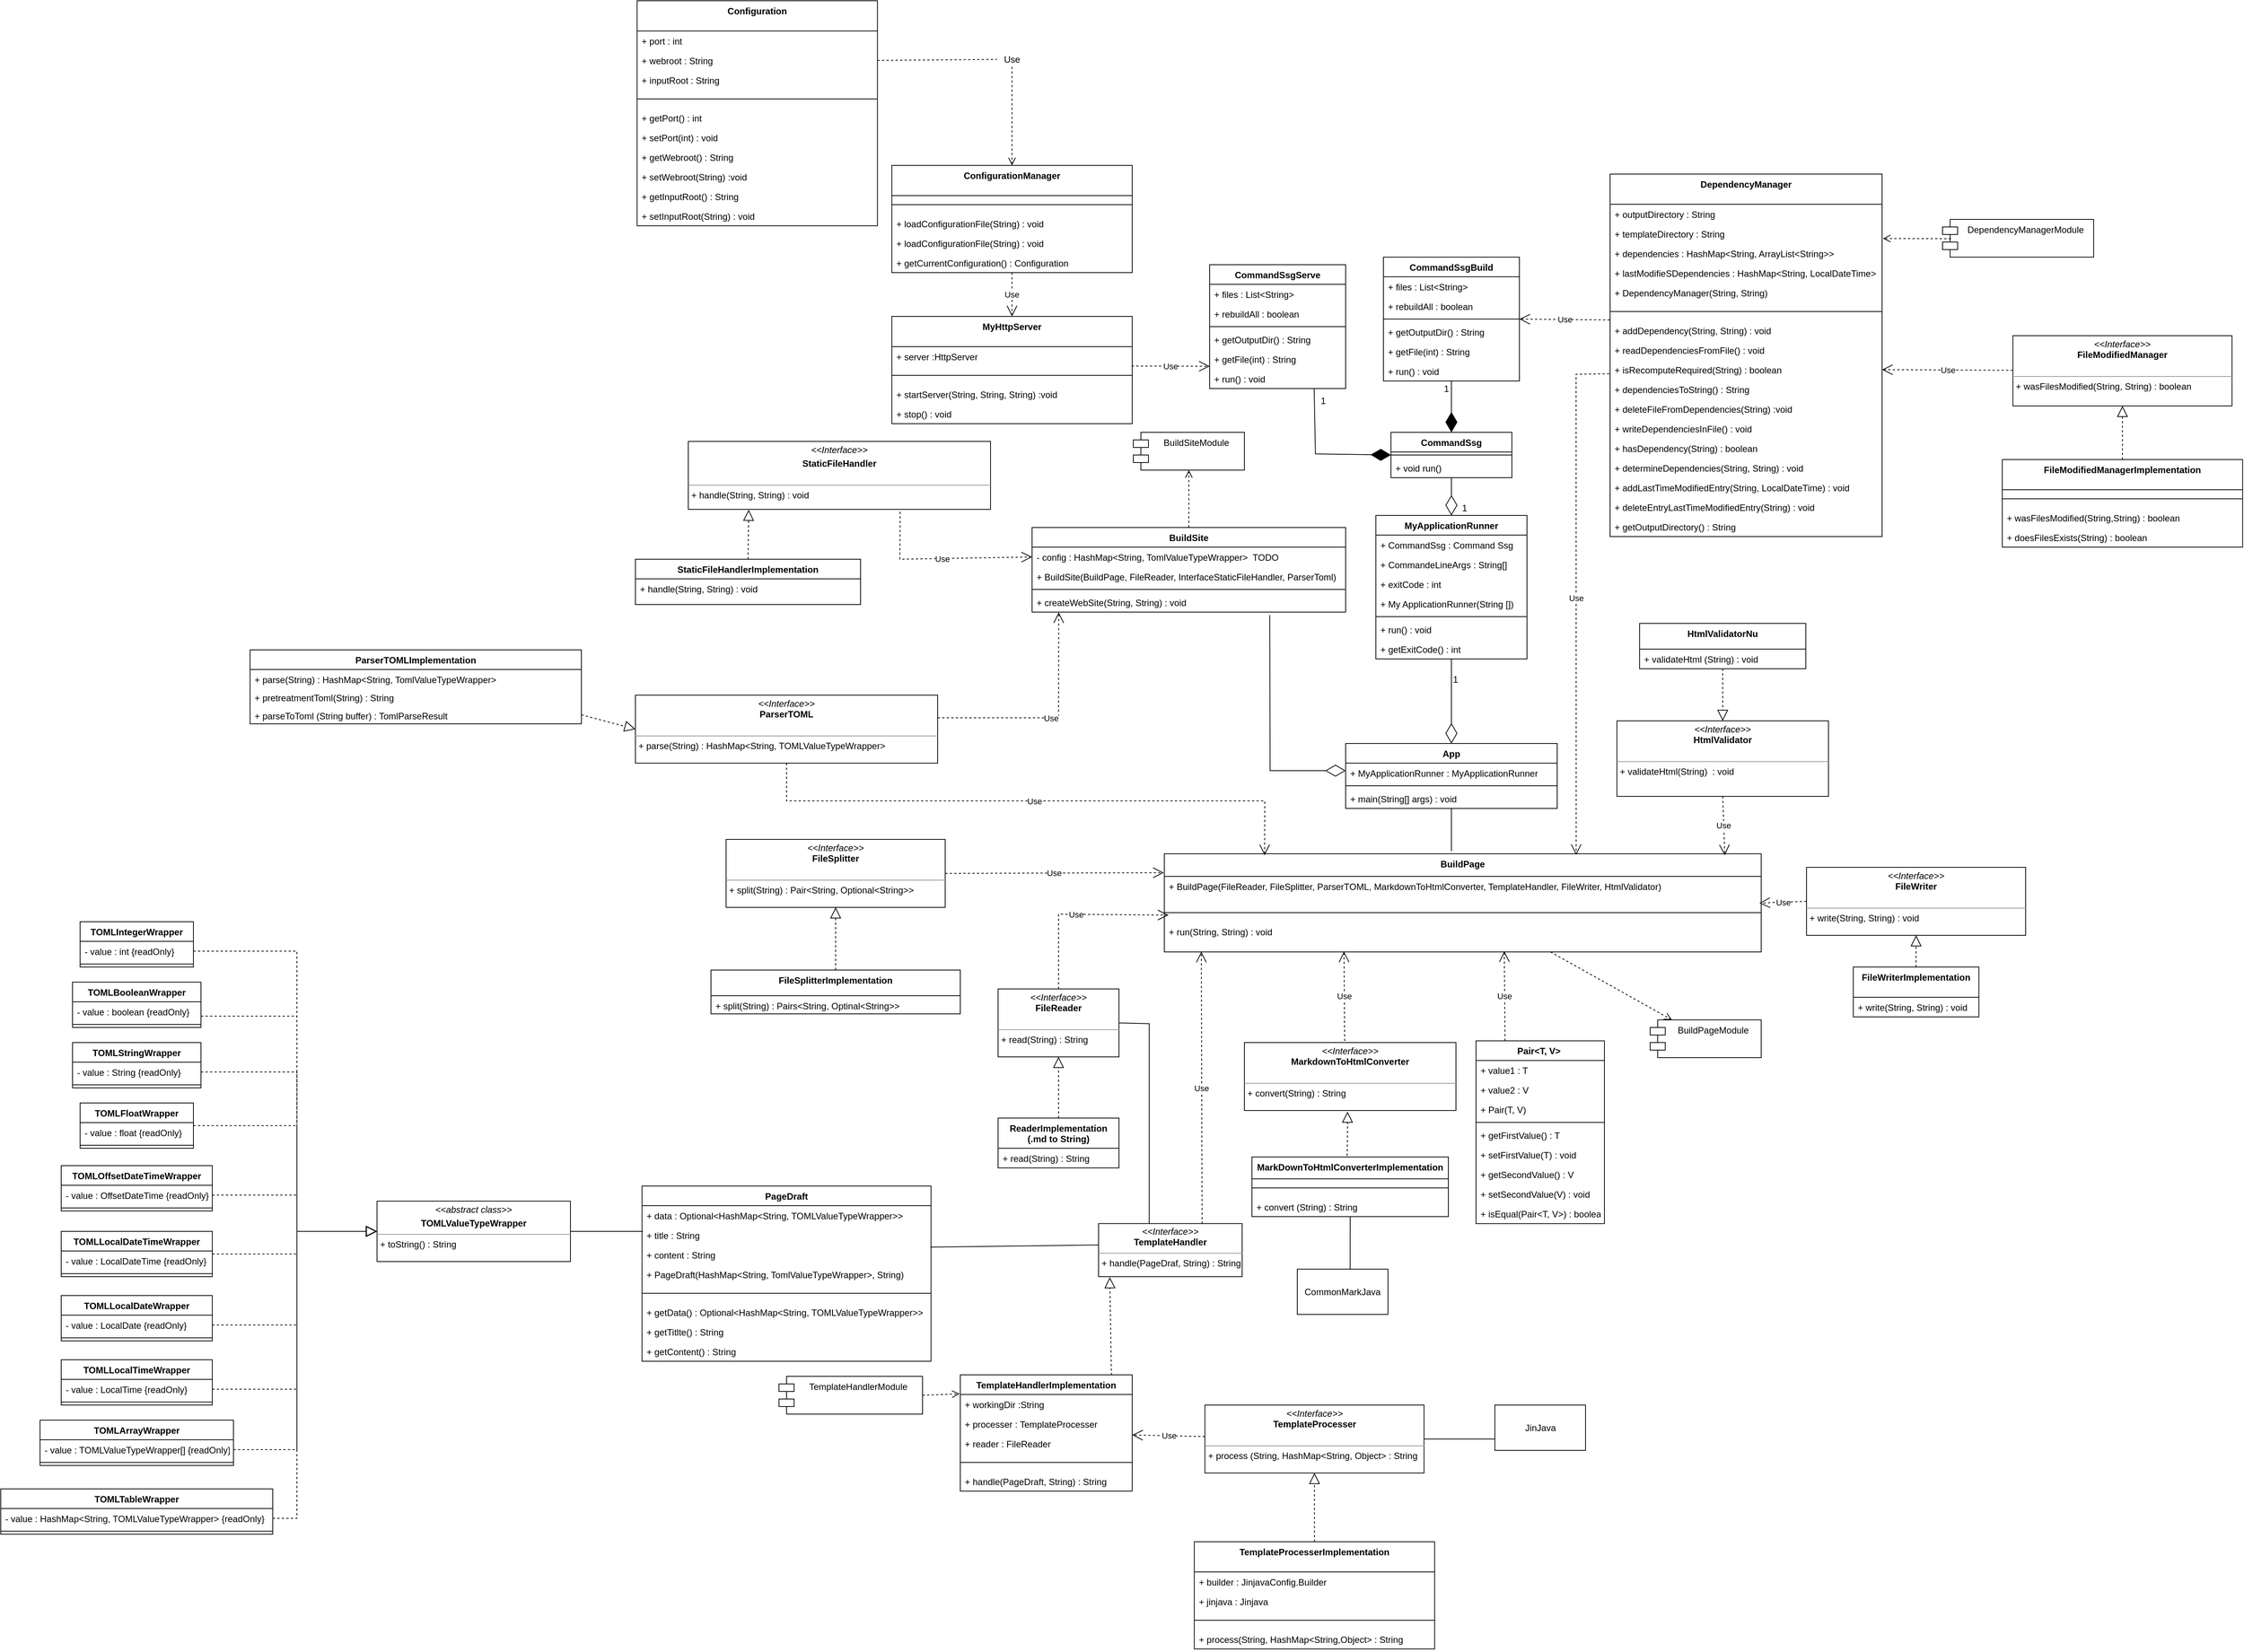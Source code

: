 <mxfile version="17.4.6" type="google"><diagram id="C5RBs43oDa-KdzZeNtuy" name="Page-1"><mxGraphModel grid="1" page="1" gridSize="10" guides="1" tooltips="1" connect="1" arrows="1" fold="1" pageScale="1" pageWidth="827" pageHeight="1169" math="0" shadow="0"><root><mxCell id="WIyWlLk6GJQsqaUBKTNV-0"/><mxCell id="WIyWlLk6GJQsqaUBKTNV-1" parent="WIyWlLk6GJQsqaUBKTNV-0"/><mxCell id="Euv5FTGMGoeCmCC9BLUQ-39" value="PageDraft" style="swimlane;fontStyle=1;align=center;verticalAlign=top;childLayout=stackLayout;horizontal=1;startSize=26;horizontalStack=0;resizeParent=1;resizeParentMax=0;resizeLast=0;collapsible=1;marginBottom=0;" vertex="1" parent="WIyWlLk6GJQsqaUBKTNV-1"><mxGeometry x="-1401.25" y="1699.5" width="382.5" height="232" as="geometry"/></mxCell><mxCell id="Euv5FTGMGoeCmCC9BLUQ-40" value="+ data : Optional&lt;HashMap&lt;String, TOMLValueTypeWrapper&gt;&gt;" style="text;strokeColor=none;fillColor=none;align=left;verticalAlign=top;spacingLeft=4;spacingRight=4;overflow=hidden;rotatable=0;points=[[0,0.5],[1,0.5]];portConstraint=eastwest;" vertex="1" parent="Euv5FTGMGoeCmCC9BLUQ-39"><mxGeometry y="26" width="382.5" height="26" as="geometry"/></mxCell><mxCell id="eW0u6PGSlakbKM-5nC2t-41" value="+ title : String" style="text;strokeColor=none;fillColor=none;align=left;verticalAlign=top;spacingLeft=4;spacingRight=4;overflow=hidden;rotatable=0;points=[[0,0.5],[1,0.5]];portConstraint=eastwest;" vertex="1" parent="Euv5FTGMGoeCmCC9BLUQ-39"><mxGeometry y="52" width="382.5" height="26" as="geometry"/></mxCell><mxCell id="r9jhjuThQ6lRV7srfNG6-14" value="+ content : String" style="text;strokeColor=none;fillColor=none;align=left;verticalAlign=top;spacingLeft=4;spacingRight=4;overflow=hidden;rotatable=0;points=[[0,0.5],[1,0.5]];portConstraint=eastwest;" vertex="1" parent="Euv5FTGMGoeCmCC9BLUQ-39"><mxGeometry y="78" width="382.5" height="26" as="geometry"/></mxCell><mxCell id="Wd9MsOdmxKgtGBHNf5TX-34" value="+ PageDraft(HashMap&lt;String, TomlValueTypeWrapper&gt;, String)" style="text;strokeColor=none;fillColor=none;align=left;verticalAlign=top;spacingLeft=4;spacingRight=4;overflow=hidden;rotatable=0;points=[[0,0.5],[1,0.5]];portConstraint=eastwest;" vertex="1" parent="Euv5FTGMGoeCmCC9BLUQ-39"><mxGeometry y="104" width="382.5" height="26" as="geometry"/></mxCell><mxCell id="Wd9MsOdmxKgtGBHNf5TX-37" value="" style="line;strokeWidth=1;fillColor=none;align=left;verticalAlign=middle;spacingTop=-1;spacingLeft=3;spacingRight=3;rotatable=0;labelPosition=right;points=[];portConstraint=eastwest;" vertex="1" parent="Euv5FTGMGoeCmCC9BLUQ-39"><mxGeometry y="130" width="382.5" height="24" as="geometry"/></mxCell><mxCell id="eW0u6PGSlakbKM-5nC2t-43" value="+ getData() : Optional&lt;HashMap&lt;String, TOMLValueTypeWrapper&gt;&gt;" style="text;strokeColor=none;fillColor=none;align=left;verticalAlign=top;spacingLeft=4;spacingRight=4;overflow=hidden;rotatable=0;points=[[0,0.5],[1,0.5]];portConstraint=eastwest;" vertex="1" parent="Euv5FTGMGoeCmCC9BLUQ-39"><mxGeometry y="154" width="382.5" height="26" as="geometry"/></mxCell><mxCell id="eW0u6PGSlakbKM-5nC2t-44" value="+ getTitlte() : String" style="text;strokeColor=none;fillColor=none;align=left;verticalAlign=top;spacingLeft=4;spacingRight=4;overflow=hidden;rotatable=0;points=[[0,0.5],[1,0.5]];portConstraint=eastwest;" vertex="1" parent="Euv5FTGMGoeCmCC9BLUQ-39"><mxGeometry y="180" width="382.5" height="26" as="geometry"/></mxCell><mxCell id="eW0u6PGSlakbKM-5nC2t-42" value="+ getContent() : String" style="text;strokeColor=none;fillColor=none;align=left;verticalAlign=top;spacingLeft=4;spacingRight=4;overflow=hidden;rotatable=0;points=[[0,0.5],[1,0.5]];portConstraint=eastwest;" vertex="1" parent="Euv5FTGMGoeCmCC9BLUQ-39"><mxGeometry y="206" width="382.5" height="26" as="geometry"/></mxCell><mxCell id="MrlyEkwSPpnw7KbCR2fh-4" value="CommandSsg" style="swimlane;fontStyle=1;align=center;verticalAlign=top;childLayout=stackLayout;horizontal=1;startSize=26;horizontalStack=0;resizeParent=1;resizeParentMax=0;resizeLast=0;collapsible=1;marginBottom=0;" vertex="1" parent="WIyWlLk6GJQsqaUBKTNV-1"><mxGeometry x="-410" y="701.5" width="160" height="60" as="geometry"/></mxCell><mxCell id="MrlyEkwSPpnw7KbCR2fh-6" value="" style="line;strokeWidth=1;fillColor=none;align=left;verticalAlign=middle;spacingTop=-1;spacingLeft=3;spacingRight=3;rotatable=0;labelPosition=right;points=[];portConstraint=eastwest;" vertex="1" parent="MrlyEkwSPpnw7KbCR2fh-4"><mxGeometry y="26" width="160" height="8" as="geometry"/></mxCell><mxCell id="MrlyEkwSPpnw7KbCR2fh-7" value="+ void run()" style="text;strokeColor=none;fillColor=none;align=left;verticalAlign=top;spacingLeft=4;spacingRight=4;overflow=hidden;rotatable=0;points=[[0,0.5],[1,0.5]];portConstraint=eastwest;" vertex="1" parent="MrlyEkwSPpnw7KbCR2fh-4"><mxGeometry y="34" width="160" height="26" as="geometry"/></mxCell><mxCell id="MrlyEkwSPpnw7KbCR2fh-8" value="MyApplicationRunner" style="swimlane;fontStyle=1;align=center;verticalAlign=top;childLayout=stackLayout;horizontal=1;startSize=26;horizontalStack=0;resizeParent=1;resizeParentMax=0;resizeLast=0;collapsible=1;marginBottom=0;" vertex="1" parent="WIyWlLk6GJQsqaUBKTNV-1"><mxGeometry x="-430" y="811.5" width="200" height="190" as="geometry"/></mxCell><mxCell id="MrlyEkwSPpnw7KbCR2fh-9" value="+ CommandSsg : Command Ssg" style="text;strokeColor=none;fillColor=none;align=left;verticalAlign=top;spacingLeft=4;spacingRight=4;overflow=hidden;rotatable=0;points=[[0,0.5],[1,0.5]];portConstraint=eastwest;" vertex="1" parent="MrlyEkwSPpnw7KbCR2fh-8"><mxGeometry y="26" width="200" height="26" as="geometry"/></mxCell><mxCell id="Wd9MsOdmxKgtGBHNf5TX-29" value="+ CommandeLineArgs : String[]" style="text;strokeColor=none;fillColor=none;align=left;verticalAlign=top;spacingLeft=4;spacingRight=4;overflow=hidden;rotatable=0;points=[[0,0.5],[1,0.5]];portConstraint=eastwest;" vertex="1" parent="MrlyEkwSPpnw7KbCR2fh-8"><mxGeometry y="52" width="200" height="26" as="geometry"/></mxCell><mxCell id="Wd9MsOdmxKgtGBHNf5TX-30" value="+ exitCode : int" style="text;strokeColor=none;fillColor=none;align=left;verticalAlign=top;spacingLeft=4;spacingRight=4;overflow=hidden;rotatable=0;points=[[0,0.5],[1,0.5]];portConstraint=eastwest;" vertex="1" parent="MrlyEkwSPpnw7KbCR2fh-8"><mxGeometry y="78" width="200" height="26" as="geometry"/></mxCell><mxCell id="Wd9MsOdmxKgtGBHNf5TX-31" value="+ My ApplicationRunner(String [])" style="text;strokeColor=none;fillColor=none;align=left;verticalAlign=top;spacingLeft=4;spacingRight=4;overflow=hidden;rotatable=0;points=[[0,0.5],[1,0.5]];portConstraint=eastwest;" vertex="1" parent="MrlyEkwSPpnw7KbCR2fh-8"><mxGeometry y="104" width="200" height="26" as="geometry"/></mxCell><mxCell id="MrlyEkwSPpnw7KbCR2fh-10" value="" style="line;strokeWidth=1;fillColor=none;align=left;verticalAlign=middle;spacingTop=-1;spacingLeft=3;spacingRight=3;rotatable=0;labelPosition=right;points=[];portConstraint=eastwest;" vertex="1" parent="MrlyEkwSPpnw7KbCR2fh-8"><mxGeometry y="130" width="200" height="8" as="geometry"/></mxCell><mxCell id="Wd9MsOdmxKgtGBHNf5TX-32" value="+ run() : void" style="text;strokeColor=none;fillColor=none;align=left;verticalAlign=top;spacingLeft=4;spacingRight=4;overflow=hidden;rotatable=0;points=[[0,0.5],[1,0.5]];portConstraint=eastwest;" vertex="1" parent="MrlyEkwSPpnw7KbCR2fh-8"><mxGeometry y="138" width="200" height="26" as="geometry"/></mxCell><mxCell id="eW0u6PGSlakbKM-5nC2t-40" value="+ getExitCode() : int" style="text;strokeColor=none;fillColor=none;align=left;verticalAlign=top;spacingLeft=4;spacingRight=4;overflow=hidden;rotatable=0;points=[[0,0.5],[1,0.5]];portConstraint=eastwest;" vertex="1" parent="MrlyEkwSPpnw7KbCR2fh-8"><mxGeometry y="164" width="200" height="26" as="geometry"/></mxCell><mxCell id="MrlyEkwSPpnw7KbCR2fh-20" value="App" style="swimlane;fontStyle=1;align=center;verticalAlign=top;childLayout=stackLayout;horizontal=1;startSize=26;horizontalStack=0;resizeParent=1;resizeParentMax=0;resizeLast=0;collapsible=1;marginBottom=0;" vertex="1" parent="WIyWlLk6GJQsqaUBKTNV-1"><mxGeometry x="-470" y="1113.5" width="280" height="86" as="geometry"/></mxCell><mxCell id="MrlyEkwSPpnw7KbCR2fh-21" value="+ MyApplicationRunner : MyApplicationRunner" style="text;strokeColor=none;fillColor=none;align=left;verticalAlign=top;spacingLeft=4;spacingRight=4;overflow=hidden;rotatable=0;points=[[0,0.5],[1,0.5]];portConstraint=eastwest;" vertex="1" parent="MrlyEkwSPpnw7KbCR2fh-20"><mxGeometry y="26" width="280" height="26" as="geometry"/></mxCell><mxCell id="MrlyEkwSPpnw7KbCR2fh-22" value="" style="line;strokeWidth=1;fillColor=none;align=left;verticalAlign=middle;spacingTop=-1;spacingLeft=3;spacingRight=3;rotatable=0;labelPosition=right;points=[];portConstraint=eastwest;" vertex="1" parent="MrlyEkwSPpnw7KbCR2fh-20"><mxGeometry y="52" width="280" height="8" as="geometry"/></mxCell><mxCell id="MrlyEkwSPpnw7KbCR2fh-23" value="+ main(String[] args) : void" style="text;strokeColor=none;fillColor=none;align=left;verticalAlign=top;spacingLeft=4;spacingRight=4;overflow=hidden;rotatable=0;points=[[0,0.5],[1,0.5]];portConstraint=eastwest;" vertex="1" parent="MrlyEkwSPpnw7KbCR2fh-20"><mxGeometry y="60" width="280" height="26" as="geometry"/></mxCell><mxCell id="uQvU2TX0XXE7Rk7FS6tQ-8" value="ReaderImplementation&#10;(.md to String)&#10;" style="swimlane;fontStyle=1;align=center;verticalAlign=top;childLayout=stackLayout;horizontal=1;startSize=40;horizontalStack=0;resizeParent=1;resizeParentMax=0;resizeLast=0;collapsible=1;marginBottom=0;" vertex="1" parent="WIyWlLk6GJQsqaUBKTNV-1"><mxGeometry x="-930" y="1609.5" width="160" height="66" as="geometry"/></mxCell><mxCell id="nB1KYM8jtUa8ik68BPC0-7" value="+ read(String) : String" style="text;strokeColor=none;fillColor=none;align=left;verticalAlign=top;spacingLeft=4;spacingRight=4;overflow=hidden;rotatable=0;points=[[0,0.5],[1,0.5]];portConstraint=eastwest;" vertex="1" parent="uQvU2TX0XXE7Rk7FS6tQ-8"><mxGeometry y="40" width="160" height="26" as="geometry"/></mxCell><mxCell id="uQvU2TX0XXE7Rk7FS6tQ-14" value="BuildPage" style="swimlane;fontStyle=1;align=center;verticalAlign=top;childLayout=stackLayout;horizontal=1;startSize=30;horizontalStack=0;resizeParent=1;resizeParentMax=0;resizeLast=0;collapsible=1;marginBottom=0;" vertex="1" parent="WIyWlLk6GJQsqaUBKTNV-1"><mxGeometry x="-710" y="1259.5" width="790" height="130" as="geometry"/></mxCell><mxCell id="uQvU2TX0XXE7Rk7FS6tQ-15" value="+ BuildPage(FileReader, FileSplitter, ParserTOML, MarkdownToHtmlConverter, TemplateHandler, FileWriter, HtmlValidator)" style="text;strokeColor=none;fillColor=none;align=left;verticalAlign=top;spacingLeft=4;spacingRight=4;overflow=hidden;rotatable=0;points=[[0,0.5],[1,0.5]];portConstraint=eastwest;" vertex="1" parent="uQvU2TX0XXE7Rk7FS6tQ-14"><mxGeometry y="30" width="790" height="36" as="geometry"/></mxCell><mxCell id="uQvU2TX0XXE7Rk7FS6tQ-16" value="" style="line;strokeWidth=1;fillColor=none;align=left;verticalAlign=middle;spacingTop=-1;spacingLeft=3;spacingRight=3;rotatable=0;labelPosition=right;points=[];portConstraint=eastwest;" vertex="1" parent="uQvU2TX0XXE7Rk7FS6tQ-14"><mxGeometry y="66" width="790" height="24" as="geometry"/></mxCell><mxCell id="uQvU2TX0XXE7Rk7FS6tQ-17" value="+ run(String, String) : void " style="text;strokeColor=none;fillColor=none;align=left;verticalAlign=top;spacingLeft=4;spacingRight=4;overflow=hidden;rotatable=0;points=[[0,0.5],[1,0.5]];portConstraint=eastwest;" vertex="1" parent="uQvU2TX0XXE7Rk7FS6tQ-14"><mxGeometry y="90" width="790" height="40" as="geometry"/></mxCell><mxCell id="uQvU2TX0XXE7Rk7FS6tQ-28" value="&lt;p style=&quot;margin: 0px ; margin-top: 4px ; text-align: center&quot;&gt;&lt;i&gt;&amp;lt;&amp;lt;Interface&amp;gt;&amp;gt;&lt;/i&gt;&lt;br&gt;&lt;b&gt;FileReader&lt;/b&gt;&lt;br&gt;&lt;/p&gt;&lt;br&gt;&lt;hr size=&quot;1&quot;&gt;&lt;p style=&quot;margin: 0px ; margin-left: 4px&quot;&gt;+ read(String) : String&lt;br&gt;&lt;/p&gt;" style="verticalAlign=top;align=left;overflow=fill;fontSize=12;fontFamily=Helvetica;html=1;" vertex="1" parent="WIyWlLk6GJQsqaUBKTNV-1"><mxGeometry x="-930" y="1438.5" width="160" height="90" as="geometry"/></mxCell><mxCell id="uQvU2TX0XXE7Rk7FS6tQ-34" value="" style="endArrow=none;html=1;rounded=0;entryX=0.481;entryY=-0.028;entryDx=0;entryDy=0;exitX=0.5;exitY=1;exitDx=0;exitDy=0;entryPerimeter=0;" edge="1" parent="WIyWlLk6GJQsqaUBKTNV-1" source="MrlyEkwSPpnw7KbCR2fh-20" target="uQvU2TX0XXE7Rk7FS6tQ-14"><mxGeometry width="50" height="50" relative="1" as="geometry"><mxPoint x="-150" y="1209.5" as="sourcePoint"/><mxPoint x="-363.84" y="1189.502" as="targetPoint"/></mxGeometry></mxCell><mxCell id="uQvU2TX0XXE7Rk7FS6tQ-40" value="&lt;p style=&quot;margin: 0px ; margin-top: 4px ; text-align: center&quot;&gt;&lt;i&gt;&amp;lt;&amp;lt;Interface&lt;/i&gt;&lt;i&gt;&amp;gt;&amp;gt;&lt;/i&gt;&lt;br&gt;&lt;b&gt;FileWriter&lt;/b&gt;&lt;br&gt;&lt;/p&gt;&lt;br&gt;&lt;hr size=&quot;1&quot;&gt;&lt;p style=&quot;margin: 0px ; margin-left: 4px&quot;&gt;+ write(String, String) : void&lt;br&gt;&lt;/p&gt;" style="verticalAlign=top;align=left;overflow=fill;fontSize=12;fontFamily=Helvetica;html=1;" vertex="1" parent="WIyWlLk6GJQsqaUBKTNV-1"><mxGeometry x="140" y="1277.5" width="290" height="90" as="geometry"/></mxCell><mxCell id="uQvU2TX0XXE7Rk7FS6tQ-41" value="FileWriterImplementation&#10;" style="swimlane;fontStyle=1;align=center;verticalAlign=top;childLayout=stackLayout;horizontal=1;startSize=40;horizontalStack=0;resizeParent=1;resizeParentMax=0;resizeLast=0;collapsible=1;marginBottom=0;" vertex="1" parent="WIyWlLk6GJQsqaUBKTNV-1"><mxGeometry x="201.88" y="1409.5" width="166.25" height="66" as="geometry"/></mxCell><mxCell id="nB1KYM8jtUa8ik68BPC0-8" value="+ write(String, String) : void" style="text;strokeColor=none;fillColor=none;align=left;verticalAlign=top;spacingLeft=4;spacingRight=4;overflow=hidden;rotatable=0;points=[[0,0.5],[1,0.5]];portConstraint=eastwest;" vertex="1" parent="uQvU2TX0XXE7Rk7FS6tQ-41"><mxGeometry y="40" width="166.25" height="26" as="geometry"/></mxCell><mxCell id="uQvU2TX0XXE7Rk7FS6tQ-48" value="" style="endArrow=block;dashed=1;endFill=0;endSize=12;html=1;rounded=0;exitX=0.5;exitY=0;exitDx=0;exitDy=0;entryX=0.5;entryY=1;entryDx=0;entryDy=0;" edge="1" parent="WIyWlLk6GJQsqaUBKTNV-1" source="uQvU2TX0XXE7Rk7FS6tQ-8" target="uQvU2TX0XXE7Rk7FS6tQ-28"><mxGeometry width="160" relative="1" as="geometry"><mxPoint x="-729" y="1579.5" as="sourcePoint"/><mxPoint x="-730" y="1529.5" as="targetPoint"/></mxGeometry></mxCell><mxCell id="uQvU2TX0XXE7Rk7FS6tQ-49" value="" style="endArrow=block;dashed=1;endFill=0;endSize=12;html=1;rounded=0;exitX=0.5;exitY=0;exitDx=0;exitDy=0;entryX=0.5;entryY=1;entryDx=0;entryDy=0;" edge="1" parent="WIyWlLk6GJQsqaUBKTNV-1" source="uQvU2TX0XXE7Rk7FS6tQ-41" target="uQvU2TX0XXE7Rk7FS6tQ-40"><mxGeometry width="160" relative="1" as="geometry"><mxPoint x="220" y="1533.5" as="sourcePoint"/><mxPoint x="220" y="1483.5" as="targetPoint"/></mxGeometry></mxCell><mxCell id="uQvU2TX0XXE7Rk7FS6tQ-51" value="CommandSsgBuild" style="swimlane;fontStyle=1;align=center;verticalAlign=top;childLayout=stackLayout;horizontal=1;startSize=26;horizontalStack=0;resizeParent=1;resizeParentMax=0;resizeLast=0;collapsible=1;marginBottom=0;" vertex="1" parent="WIyWlLk6GJQsqaUBKTNV-1"><mxGeometry x="-420" y="469.5" width="180" height="164" as="geometry"/></mxCell><mxCell id="nB1KYM8jtUa8ik68BPC0-0" value="+ files : List&lt;String&gt;    " style="text;strokeColor=none;fillColor=none;align=left;verticalAlign=top;spacingLeft=4;spacingRight=4;overflow=hidden;rotatable=0;points=[[0,0.5],[1,0.5]];portConstraint=eastwest;" vertex="1" parent="uQvU2TX0XXE7Rk7FS6tQ-51"><mxGeometry y="26" width="180" height="26" as="geometry"/></mxCell><mxCell id="kEHWkTIJh6E_h3XOpXyP-0" value="+ rebuildAll : boolean" style="text;strokeColor=none;fillColor=none;align=left;verticalAlign=top;spacingLeft=4;spacingRight=4;overflow=hidden;rotatable=0;points=[[0,0.5],[1,0.5]];portConstraint=eastwest;" vertex="1" parent="uQvU2TX0XXE7Rk7FS6tQ-51"><mxGeometry y="52" width="180" height="26" as="geometry"/></mxCell><mxCell id="Wd9MsOdmxKgtGBHNf5TX-23" value="" style="line;strokeWidth=1;fillColor=none;align=left;verticalAlign=middle;spacingTop=-1;spacingLeft=3;spacingRight=3;rotatable=0;labelPosition=right;points=[];portConstraint=eastwest;" vertex="1" parent="uQvU2TX0XXE7Rk7FS6tQ-51"><mxGeometry y="78" width="180" height="8" as="geometry"/></mxCell><mxCell id="kEHWkTIJh6E_h3XOpXyP-1" value="+ getOutputDir() : String" style="text;strokeColor=none;fillColor=none;align=left;verticalAlign=top;spacingLeft=4;spacingRight=4;overflow=hidden;rotatable=0;points=[[0,0.5],[1,0.5]];portConstraint=eastwest;" vertex="1" parent="uQvU2TX0XXE7Rk7FS6tQ-51"><mxGeometry y="86" width="180" height="26" as="geometry"/></mxCell><mxCell id="kEHWkTIJh6E_h3XOpXyP-2" value="+ getFile(int) : String" style="text;strokeColor=none;fillColor=none;align=left;verticalAlign=top;spacingLeft=4;spacingRight=4;overflow=hidden;rotatable=0;points=[[0,0.5],[1,0.5]];portConstraint=eastwest;" vertex="1" parent="uQvU2TX0XXE7Rk7FS6tQ-51"><mxGeometry y="112" width="180" height="26" as="geometry"/></mxCell><mxCell id="uQvU2TX0XXE7Rk7FS6tQ-53" value="+ run() : void" style="text;strokeColor=none;fillColor=none;align=left;verticalAlign=top;spacingLeft=4;spacingRight=4;overflow=hidden;rotatable=0;points=[[0,0.5],[1,0.5]];portConstraint=eastwest;" vertex="1" parent="uQvU2TX0XXE7Rk7FS6tQ-51"><mxGeometry y="138" width="180" height="26" as="geometry"/></mxCell><mxCell id="uQvU2TX0XXE7Rk7FS6tQ-59" value="&lt;p style=&quot;margin: 0px ; margin-top: 4px ; text-align: center&quot;&gt;&lt;i&gt;&amp;lt;&amp;lt;Interface&amp;gt;&amp;gt;&lt;/i&gt;&lt;br&gt;&lt;b&gt;ParserTOML&lt;/b&gt;&lt;br&gt;&lt;/p&gt;&lt;br&gt;&lt;hr size=&quot;1&quot;&gt;&lt;p style=&quot;margin: 0px ; margin-left: 4px&quot;&gt;+ parse(String) : HashMap&amp;lt;String, TOMLValueTypeWrapper&amp;gt;&lt;/p&gt;" style="verticalAlign=top;align=left;overflow=fill;fontSize=12;fontFamily=Helvetica;html=1;" vertex="1" parent="WIyWlLk6GJQsqaUBKTNV-1"><mxGeometry x="-1410" y="1049.5" width="400" height="90" as="geometry"/></mxCell><mxCell id="uQvU2TX0XXE7Rk7FS6tQ-60" value="ParserTOMLImplementation" style="swimlane;fontStyle=1;align=center;verticalAlign=top;childLayout=stackLayout;horizontal=1;startSize=26;horizontalStack=0;resizeParent=1;resizeParentMax=0;resizeLast=0;collapsible=1;marginBottom=0;" vertex="1" parent="WIyWlLk6GJQsqaUBKTNV-1"><mxGeometry x="-1920" y="989.5" width="438.5" height="98" as="geometry"/></mxCell><mxCell id="Wd9MsOdmxKgtGBHNf5TX-39" value="+ parse(String) : HashMap&lt;String, TomlValueTypeWrapper&gt;" style="text;strokeColor=none;fillColor=none;align=left;verticalAlign=top;spacingLeft=4;spacingRight=4;overflow=hidden;rotatable=0;points=[[0,0.5],[1,0.5]];portConstraint=eastwest;" vertex="1" parent="uQvU2TX0XXE7Rk7FS6tQ-60"><mxGeometry y="26" width="438.5" height="24" as="geometry"/></mxCell><mxCell id="nB1KYM8jtUa8ik68BPC0-12" value="+ pretreatmentToml(String) : String" style="text;strokeColor=none;fillColor=none;align=left;verticalAlign=top;spacingLeft=4;spacingRight=4;overflow=hidden;rotatable=0;points=[[0,0.5],[1,0.5]];portConstraint=eastwest;" vertex="1" parent="uQvU2TX0XXE7Rk7FS6tQ-60"><mxGeometry y="50" width="438.5" height="24" as="geometry"/></mxCell><mxCell id="nB1KYM8jtUa8ik68BPC0-14" value="+ parseToToml (String buffer) : TomlParseResult" style="text;strokeColor=none;fillColor=none;align=left;verticalAlign=top;spacingLeft=4;spacingRight=4;overflow=hidden;rotatable=0;points=[[0,0.5],[1,0.5]];portConstraint=eastwest;" vertex="1" parent="uQvU2TX0XXE7Rk7FS6tQ-60"><mxGeometry y="74" width="438.5" height="24" as="geometry"/></mxCell><mxCell id="uQvU2TX0XXE7Rk7FS6tQ-64" value="" style="endArrow=block;dashed=1;endFill=0;endSize=12;html=1;rounded=0;entryX=0;entryY=0.5;entryDx=0;entryDy=0;exitX=1;exitY=0.5;exitDx=0;exitDy=0;" edge="1" parent="WIyWlLk6GJQsqaUBKTNV-1" source="nB1KYM8jtUa8ik68BPC0-14" target="uQvU2TX0XXE7Rk7FS6tQ-59"><mxGeometry width="160" relative="1" as="geometry"><mxPoint x="-1670.75" y="820.5" as="sourcePoint"/><mxPoint x="-1670.75" y="1064.5" as="targetPoint"/></mxGeometry></mxCell><mxCell id="uQvU2TX0XXE7Rk7FS6tQ-85" value="" style="group" vertex="1" connectable="0" parent="WIyWlLk6GJQsqaUBKTNV-1"><mxGeometry x="-325" y="1014.5" width="20" height="20" as="geometry"/></mxCell><mxCell id="MrlyEkwSPpnw7KbCR2fh-16" value="" style="endArrow=diamondThin;endFill=0;endSize=24;html=1;rounded=0;entryX=0.5;entryY=0;entryDx=0;entryDy=0;exitX=0.5;exitY=1;exitDx=0;exitDy=0;" edge="1" parent="uQvU2TX0XXE7Rk7FS6tQ-85" source="MrlyEkwSPpnw7KbCR2fh-8" target="MrlyEkwSPpnw7KbCR2fh-20"><mxGeometry width="160" relative="1" as="geometry"><mxPoint x="-60" y="-175" as="sourcePoint"/><mxPoint x="-9.04" y="-259" as="targetPoint"/></mxGeometry></mxCell><mxCell id="uQvU2TX0XXE7Rk7FS6tQ-76" value="" style="group" vertex="1" connectable="0" parent="uQvU2TX0XXE7Rk7FS6tQ-85"><mxGeometry width="20" height="20" as="geometry"/></mxCell><mxCell id="uQvU2TX0XXE7Rk7FS6tQ-78" value="1" style="text;html=1;align=center;verticalAlign=middle;resizable=0;points=[];autosize=1;strokeColor=none;fillColor=none;" vertex="1" parent="uQvU2TX0XXE7Rk7FS6tQ-76"><mxGeometry x="-10" y="4" width="20" height="20" as="geometry"/></mxCell><mxCell id="uQvU2TX0XXE7Rk7FS6tQ-94" value="" style="group" vertex="1" connectable="0" parent="WIyWlLk6GJQsqaUBKTNV-1"><mxGeometry x="-323" y="791.5" width="20" height="20" as="geometry"/></mxCell><mxCell id="MrlyEkwSPpnw7KbCR2fh-18" value="" style="endArrow=diamondThin;endFill=0;endSize=24;html=1;rounded=0;entryX=0.5;entryY=0;entryDx=0;entryDy=0;exitX=0.5;exitY=1;exitDx=0;exitDy=0;" edge="1" parent="uQvU2TX0XXE7Rk7FS6tQ-94" source="MrlyEkwSPpnw7KbCR2fh-4" target="MrlyEkwSPpnw7KbCR2fh-8"><mxGeometry width="160" relative="1" as="geometry"><mxPoint x="-47.5" y="370" as="sourcePoint"/><mxPoint x="-46.54" y="180" as="targetPoint"/></mxGeometry></mxCell><mxCell id="uQvU2TX0XXE7Rk7FS6tQ-87" value="" style="group" vertex="1" connectable="0" parent="uQvU2TX0XXE7Rk7FS6tQ-94"><mxGeometry width="20" height="20" as="geometry"/></mxCell><mxCell id="uQvU2TX0XXE7Rk7FS6tQ-89" value="" style="group" vertex="1" connectable="0" parent="uQvU2TX0XXE7Rk7FS6tQ-87"><mxGeometry width="20" height="20" as="geometry"/></mxCell><mxCell id="uQvU2TX0XXE7Rk7FS6tQ-90" value="1" style="text;html=1;align=center;verticalAlign=middle;resizable=0;points=[];autosize=1;strokeColor=none;fillColor=none;" vertex="1" parent="uQvU2TX0XXE7Rk7FS6tQ-89"><mxGeometry width="20" height="20" as="geometry"/></mxCell><mxCell id="uQvU2TX0XXE7Rk7FS6tQ-99" value="" style="group" vertex="1" connectable="0" parent="WIyWlLk6GJQsqaUBKTNV-1"><mxGeometry x="-347" y="633.5" width="27" height="16.5" as="geometry"/></mxCell><mxCell id="uQvU2TX0XXE7Rk7FS6tQ-95" value="" style="group" vertex="1" connectable="0" parent="uQvU2TX0XXE7Rk7FS6tQ-99"><mxGeometry width="3.673" height="7.333" as="geometry"/></mxCell><mxCell id="uQvU2TX0XXE7Rk7FS6tQ-96" value="" style="group" vertex="1" connectable="0" parent="uQvU2TX0XXE7Rk7FS6tQ-95"><mxGeometry width="3.673" height="7.333" as="geometry"/></mxCell><mxCell id="uQvU2TX0XXE7Rk7FS6tQ-97" value="1" style="text;html=1;align=center;verticalAlign=middle;resizable=0;points=[];autosize=1;strokeColor=none;fillColor=none;" vertex="1" parent="uQvU2TX0XXE7Rk7FS6tQ-96"><mxGeometry width="20" height="20" as="geometry"/></mxCell><mxCell id="uQvU2TX0XXE7Rk7FS6tQ-102" value="TOMLIntegerWrapper" style="swimlane;fontStyle=1;align=center;verticalAlign=top;childLayout=stackLayout;horizontal=1;startSize=26;horizontalStack=0;resizeParent=1;resizeParentMax=0;resizeLast=0;collapsible=1;marginBottom=0;" vertex="1" parent="WIyWlLk6GJQsqaUBKTNV-1"><mxGeometry x="-2145" y="1349.5" width="150" height="60" as="geometry"/></mxCell><mxCell id="uQvU2TX0XXE7Rk7FS6tQ-103" value="- value : int {readOnly}" style="text;strokeColor=none;fillColor=none;align=left;verticalAlign=top;spacingLeft=4;spacingRight=4;overflow=hidden;rotatable=0;points=[[0,0.5],[1,0.5]];portConstraint=eastwest;" vertex="1" parent="uQvU2TX0XXE7Rk7FS6tQ-102"><mxGeometry y="26" width="150" height="26" as="geometry"/></mxCell><mxCell id="uQvU2TX0XXE7Rk7FS6tQ-104" value="" style="line;strokeWidth=1;fillColor=none;align=left;verticalAlign=middle;spacingTop=-1;spacingLeft=3;spacingRight=3;rotatable=0;labelPosition=right;points=[];portConstraint=eastwest;" vertex="1" parent="uQvU2TX0XXE7Rk7FS6tQ-102"><mxGeometry y="52" width="150" height="8" as="geometry"/></mxCell><mxCell id="uQvU2TX0XXE7Rk7FS6tQ-106" value="" style="endArrow=block;dashed=1;endFill=0;endSize=12;html=1;rounded=0;exitX=1;exitY=0.5;exitDx=0;exitDy=0;entryX=0;entryY=0.5;entryDx=0;entryDy=0;startArrow=none;" edge="1" parent="WIyWlLk6GJQsqaUBKTNV-1" source="uQvU2TX0XXE7Rk7FS6tQ-103" target="19lrVvyrWLMclkWy6Pyp-0"><mxGeometry width="160" relative="1" as="geometry"><mxPoint x="-1423" y="1439.5" as="sourcePoint"/><mxPoint x="-1819.25" y="1369.5" as="targetPoint"/><Array as="points"><mxPoint x="-1858" y="1388.5"/><mxPoint x="-1858" y="1759.5"/></Array></mxGeometry></mxCell><mxCell id="uQvU2TX0XXE7Rk7FS6tQ-111" value="TOMLStringWrapper" style="swimlane;fontStyle=1;align=center;verticalAlign=top;childLayout=stackLayout;horizontal=1;startSize=26;horizontalStack=0;resizeParent=1;resizeParentMax=0;resizeLast=0;collapsible=1;marginBottom=0;" vertex="1" parent="WIyWlLk6GJQsqaUBKTNV-1"><mxGeometry x="-2155" y="1509.5" width="170" height="60" as="geometry"/></mxCell><mxCell id="uQvU2TX0XXE7Rk7FS6tQ-112" value="- value : String {readOnly}" style="text;strokeColor=none;fillColor=none;align=left;verticalAlign=top;spacingLeft=4;spacingRight=4;overflow=hidden;rotatable=0;points=[[0,0.5],[1,0.5]];portConstraint=eastwest;" vertex="1" parent="uQvU2TX0XXE7Rk7FS6tQ-111"><mxGeometry y="26" width="170" height="26" as="geometry"/></mxCell><mxCell id="uQvU2TX0XXE7Rk7FS6tQ-113" value="" style="line;strokeWidth=1;fillColor=none;align=left;verticalAlign=middle;spacingTop=-1;spacingLeft=3;spacingRight=3;rotatable=0;labelPosition=right;points=[];portConstraint=eastwest;" vertex="1" parent="uQvU2TX0XXE7Rk7FS6tQ-111"><mxGeometry y="52" width="170" height="8" as="geometry"/></mxCell><mxCell id="uQvU2TX0XXE7Rk7FS6tQ-114" value="TOMLFloatWrapper" style="swimlane;fontStyle=1;align=center;verticalAlign=top;childLayout=stackLayout;horizontal=1;startSize=26;horizontalStack=0;resizeParent=1;resizeParentMax=0;resizeLast=0;collapsible=1;marginBottom=0;" vertex="1" parent="WIyWlLk6GJQsqaUBKTNV-1"><mxGeometry x="-2145" y="1589.5" width="150" height="60" as="geometry"/></mxCell><mxCell id="uQvU2TX0XXE7Rk7FS6tQ-115" value="- value : float {readOnly}" style="text;strokeColor=none;fillColor=none;align=left;verticalAlign=top;spacingLeft=4;spacingRight=4;overflow=hidden;rotatable=0;points=[[0,0.5],[1,0.5]];portConstraint=eastwest;" vertex="1" parent="uQvU2TX0XXE7Rk7FS6tQ-114"><mxGeometry y="26" width="150" height="26" as="geometry"/></mxCell><mxCell id="uQvU2TX0XXE7Rk7FS6tQ-116" value="" style="line;strokeWidth=1;fillColor=none;align=left;verticalAlign=middle;spacingTop=-1;spacingLeft=3;spacingRight=3;rotatable=0;labelPosition=right;points=[];portConstraint=eastwest;" vertex="1" parent="uQvU2TX0XXE7Rk7FS6tQ-114"><mxGeometry y="52" width="150" height="8" as="geometry"/></mxCell><mxCell id="19lrVvyrWLMclkWy6Pyp-1" value="TOMLOffsetDateTimeWrapper" style="swimlane;fontStyle=1;align=center;verticalAlign=top;childLayout=stackLayout;horizontal=1;startSize=26;horizontalStack=0;resizeParent=1;resizeParentMax=0;resizeLast=0;collapsible=1;marginBottom=0;" vertex="1" parent="WIyWlLk6GJQsqaUBKTNV-1"><mxGeometry x="-2170" y="1672.5" width="200" height="60" as="geometry"/></mxCell><mxCell id="19lrVvyrWLMclkWy6Pyp-2" value="- value : OffsetDateTime {readOnly}" style="text;strokeColor=none;fillColor=none;align=left;verticalAlign=top;spacingLeft=4;spacingRight=4;overflow=hidden;rotatable=0;points=[[0,0.5],[1,0.5]];portConstraint=eastwest;" vertex="1" parent="19lrVvyrWLMclkWy6Pyp-1"><mxGeometry y="26" width="200" height="26" as="geometry"/></mxCell><mxCell id="19lrVvyrWLMclkWy6Pyp-3" value="" style="line;strokeWidth=1;fillColor=none;align=left;verticalAlign=middle;spacingTop=-1;spacingLeft=3;spacingRight=3;rotatable=0;labelPosition=right;points=[];portConstraint=eastwest;" vertex="1" parent="19lrVvyrWLMclkWy6Pyp-1"><mxGeometry y="52" width="200" height="8" as="geometry"/></mxCell><mxCell id="19lrVvyrWLMclkWy6Pyp-4" value="TOMLLocalDateTimeWrapper" style="swimlane;fontStyle=1;align=center;verticalAlign=top;childLayout=stackLayout;horizontal=1;startSize=26;horizontalStack=0;resizeParent=1;resizeParentMax=0;resizeLast=0;collapsible=1;marginBottom=0;" vertex="1" parent="WIyWlLk6GJQsqaUBKTNV-1"><mxGeometry x="-2170" y="1759.5" width="200" height="60" as="geometry"/></mxCell><mxCell id="19lrVvyrWLMclkWy6Pyp-5" value="- value : LocalDateTime {readOnly}" style="text;strokeColor=none;fillColor=none;align=left;verticalAlign=top;spacingLeft=4;spacingRight=4;overflow=hidden;rotatable=0;points=[[0,0.5],[1,0.5]];portConstraint=eastwest;" vertex="1" parent="19lrVvyrWLMclkWy6Pyp-4"><mxGeometry y="26" width="200" height="26" as="geometry"/></mxCell><mxCell id="19lrVvyrWLMclkWy6Pyp-6" value="" style="line;strokeWidth=1;fillColor=none;align=left;verticalAlign=middle;spacingTop=-1;spacingLeft=3;spacingRight=3;rotatable=0;labelPosition=right;points=[];portConstraint=eastwest;" vertex="1" parent="19lrVvyrWLMclkWy6Pyp-4"><mxGeometry y="52" width="200" height="8" as="geometry"/></mxCell><mxCell id="19lrVvyrWLMclkWy6Pyp-8" value="TOMLLocalTimeWrapper" style="swimlane;fontStyle=1;align=center;verticalAlign=top;childLayout=stackLayout;horizontal=1;startSize=26;horizontalStack=0;resizeParent=1;resizeParentMax=0;resizeLast=0;collapsible=1;marginBottom=0;" vertex="1" parent="WIyWlLk6GJQsqaUBKTNV-1"><mxGeometry x="-2170" y="1929.5" width="200" height="60" as="geometry"/></mxCell><mxCell id="19lrVvyrWLMclkWy6Pyp-9" value="- value : LocalTime {readOnly}" style="text;strokeColor=none;fillColor=none;align=left;verticalAlign=top;spacingLeft=4;spacingRight=4;overflow=hidden;rotatable=0;points=[[0,0.5],[1,0.5]];portConstraint=eastwest;" vertex="1" parent="19lrVvyrWLMclkWy6Pyp-8"><mxGeometry y="26" width="200" height="26" as="geometry"/></mxCell><mxCell id="19lrVvyrWLMclkWy6Pyp-10" value="" style="line;strokeWidth=1;fillColor=none;align=left;verticalAlign=middle;spacingTop=-1;spacingLeft=3;spacingRight=3;rotatable=0;labelPosition=right;points=[];portConstraint=eastwest;" vertex="1" parent="19lrVvyrWLMclkWy6Pyp-8"><mxGeometry y="52" width="200" height="8" as="geometry"/></mxCell><mxCell id="19lrVvyrWLMclkWy6Pyp-11" value="TOMLLocalDateWrapper" style="swimlane;fontStyle=1;align=center;verticalAlign=top;childLayout=stackLayout;horizontal=1;startSize=26;horizontalStack=0;resizeParent=1;resizeParentMax=0;resizeLast=0;collapsible=1;marginBottom=0;" vertex="1" parent="WIyWlLk6GJQsqaUBKTNV-1"><mxGeometry x="-2170" y="1844.5" width="200" height="60" as="geometry"/></mxCell><mxCell id="19lrVvyrWLMclkWy6Pyp-12" value="- value : LocalDate {readOnly}" style="text;strokeColor=none;fillColor=none;align=left;verticalAlign=top;spacingLeft=4;spacingRight=4;overflow=hidden;rotatable=0;points=[[0,0.5],[1,0.5]];portConstraint=eastwest;" vertex="1" parent="19lrVvyrWLMclkWy6Pyp-11"><mxGeometry y="26" width="200" height="26" as="geometry"/></mxCell><mxCell id="19lrVvyrWLMclkWy6Pyp-13" value="" style="line;strokeWidth=1;fillColor=none;align=left;verticalAlign=middle;spacingTop=-1;spacingLeft=3;spacingRight=3;rotatable=0;labelPosition=right;points=[];portConstraint=eastwest;" vertex="1" parent="19lrVvyrWLMclkWy6Pyp-11"><mxGeometry y="52" width="200" height="8" as="geometry"/></mxCell><mxCell id="19lrVvyrWLMclkWy6Pyp-14" value="TOMLArrayWrapper" style="swimlane;fontStyle=1;align=center;verticalAlign=top;childLayout=stackLayout;horizontal=1;startSize=26;horizontalStack=0;resizeParent=1;resizeParentMax=0;resizeLast=0;collapsible=1;marginBottom=0;" vertex="1" parent="WIyWlLk6GJQsqaUBKTNV-1"><mxGeometry x="-2198" y="2009.5" width="256" height="60" as="geometry"/></mxCell><mxCell id="19lrVvyrWLMclkWy6Pyp-15" value="- value : TOMLValueTypeWrapper[] {readOnly}" style="text;strokeColor=none;fillColor=none;align=left;verticalAlign=top;spacingLeft=4;spacingRight=4;overflow=hidden;rotatable=0;points=[[0,0.5],[1,0.5]];portConstraint=eastwest;" vertex="1" parent="19lrVvyrWLMclkWy6Pyp-14"><mxGeometry y="26" width="256" height="26" as="geometry"/></mxCell><mxCell id="19lrVvyrWLMclkWy6Pyp-16" value="" style="line;strokeWidth=1;fillColor=none;align=left;verticalAlign=middle;spacingTop=-1;spacingLeft=3;spacingRight=3;rotatable=0;labelPosition=right;points=[];portConstraint=eastwest;" vertex="1" parent="19lrVvyrWLMclkWy6Pyp-14"><mxGeometry y="52" width="256" height="8" as="geometry"/></mxCell><mxCell id="19lrVvyrWLMclkWy6Pyp-20" value="TOMLTableWrapper" style="swimlane;fontStyle=1;align=center;verticalAlign=top;childLayout=stackLayout;horizontal=1;startSize=26;horizontalStack=0;resizeParent=1;resizeParentMax=0;resizeLast=0;collapsible=1;marginBottom=0;" vertex="1" parent="WIyWlLk6GJQsqaUBKTNV-1"><mxGeometry x="-2250" y="2100.5" width="360" height="60" as="geometry"/></mxCell><mxCell id="19lrVvyrWLMclkWy6Pyp-21" value="- value : HashMap&lt;String, TOMLValueTypeWrapper&gt; {readOnly}" style="text;strokeColor=none;fillColor=none;align=left;verticalAlign=top;spacingLeft=4;spacingRight=4;overflow=hidden;rotatable=0;points=[[0,0.5],[1,0.5]];portConstraint=eastwest;" vertex="1" parent="19lrVvyrWLMclkWy6Pyp-20"><mxGeometry y="26" width="360" height="26" as="geometry"/></mxCell><mxCell id="19lrVvyrWLMclkWy6Pyp-22" value="" style="line;strokeWidth=1;fillColor=none;align=left;verticalAlign=middle;spacingTop=-1;spacingLeft=3;spacingRight=3;rotatable=0;labelPosition=right;points=[];portConstraint=eastwest;" vertex="1" parent="19lrVvyrWLMclkWy6Pyp-20"><mxGeometry y="52" width="360" height="8" as="geometry"/></mxCell><mxCell id="19lrVvyrWLMclkWy6Pyp-0" value="&lt;p style=&quot;margin: 4px 0px 0px&quot; align=&quot;center&quot;&gt;&lt;i&gt;&amp;lt;&amp;lt;&lt;/i&gt;&lt;i&gt;&lt;i&gt;abstract class&lt;/i&gt;&amp;gt;&amp;gt;&lt;/i&gt;&lt;b&gt;&lt;br&gt;&lt;/b&gt;&lt;/p&gt;&lt;p style=&quot;margin: 4px 0px 0px&quot; align=&quot;center&quot;&gt;&lt;b&gt;TOMLValueTypeWrapper&lt;/b&gt;&lt;br&gt;&lt;/p&gt;&lt;hr size=&quot;1&quot;&gt;&lt;p style=&quot;margin: 0px ; margin-left: 4px&quot;&gt;+ toString() : String&lt;br&gt;&lt;/p&gt;" style="verticalAlign=top;align=left;overflow=fill;fontSize=12;fontFamily=Helvetica;html=1;" vertex="1" parent="WIyWlLk6GJQsqaUBKTNV-1"><mxGeometry x="-1752" y="1719.5" width="256" height="80" as="geometry"/></mxCell><mxCell id="uQvU2TX0XXE7Rk7FS6tQ-107" value="TOMLBooleanWrapper" style="swimlane;fontStyle=1;align=center;verticalAlign=top;childLayout=stackLayout;horizontal=1;startSize=26;horizontalStack=0;resizeParent=1;resizeParentMax=0;resizeLast=0;collapsible=1;marginBottom=0;" vertex="1" parent="WIyWlLk6GJQsqaUBKTNV-1"><mxGeometry x="-2155" y="1429.5" width="170" height="60" as="geometry"/></mxCell><mxCell id="uQvU2TX0XXE7Rk7FS6tQ-108" value="- value : boolean {readOnly}" style="text;strokeColor=none;fillColor=none;align=left;verticalAlign=top;spacingLeft=4;spacingRight=4;overflow=hidden;rotatable=0;points=[[0,0.5],[1,0.5]];portConstraint=eastwest;" vertex="1" parent="uQvU2TX0XXE7Rk7FS6tQ-107"><mxGeometry y="26" width="170" height="26" as="geometry"/></mxCell><mxCell id="uQvU2TX0XXE7Rk7FS6tQ-109" value="" style="line;strokeWidth=1;fillColor=none;align=left;verticalAlign=middle;spacingTop=-1;spacingLeft=3;spacingRight=3;rotatable=0;labelPosition=right;points=[];portConstraint=eastwest;" vertex="1" parent="uQvU2TX0XXE7Rk7FS6tQ-107"><mxGeometry y="52" width="170" height="8" as="geometry"/></mxCell><mxCell id="19lrVvyrWLMclkWy6Pyp-26" value="" style="endArrow=block;dashed=1;endFill=0;endSize=12;html=1;rounded=0;exitX=1;exitY=0.75;exitDx=0;exitDy=0;entryX=0;entryY=0.5;entryDx=0;entryDy=0;startArrow=none;" edge="1" parent="WIyWlLk6GJQsqaUBKTNV-1" source="uQvU2TX0XXE7Rk7FS6tQ-107" target="19lrVvyrWLMclkWy6Pyp-0"><mxGeometry width="160" relative="1" as="geometry"><mxPoint x="-1962" y="1398.5" as="sourcePoint"/><mxPoint x="-1742" y="1769.5" as="targetPoint"/><Array as="points"><mxPoint x="-1858" y="1474.5"/><mxPoint x="-1858" y="1759.5"/></Array></mxGeometry></mxCell><mxCell id="19lrVvyrWLMclkWy6Pyp-27" value="" style="endArrow=block;dashed=1;endFill=0;endSize=12;html=1;rounded=0;exitX=1;exitY=0.5;exitDx=0;exitDy=0;startArrow=none;entryX=0;entryY=0.5;entryDx=0;entryDy=0;" edge="1" parent="WIyWlLk6GJQsqaUBKTNV-1" source="uQvU2TX0XXE7Rk7FS6tQ-112" target="19lrVvyrWLMclkWy6Pyp-0"><mxGeometry width="160" relative="1" as="geometry"><mxPoint x="-1952" y="1484.5" as="sourcePoint"/><mxPoint x="-1748" y="1759.5" as="targetPoint"/><Array as="points"><mxPoint x="-1858" y="1548.5"/><mxPoint x="-1858" y="1759.5"/></Array></mxGeometry></mxCell><mxCell id="19lrVvyrWLMclkWy6Pyp-28" value="" style="endArrow=block;dashed=1;endFill=0;endSize=12;html=1;rounded=0;exitX=1;exitY=0.5;exitDx=0;exitDy=0;startArrow=none;entryX=0;entryY=0.5;entryDx=0;entryDy=0;" edge="1" parent="WIyWlLk6GJQsqaUBKTNV-1" source="uQvU2TX0XXE7Rk7FS6tQ-114" target="19lrVvyrWLMclkWy6Pyp-0"><mxGeometry width="160" relative="1" as="geometry"><mxPoint x="-1952" y="1558.5" as="sourcePoint"/><mxPoint x="-1742" y="1769.5" as="targetPoint"/><Array as="points"><mxPoint x="-1858" y="1619.5"/><mxPoint x="-1858" y="1759.5"/></Array></mxGeometry></mxCell><mxCell id="19lrVvyrWLMclkWy6Pyp-29" value="" style="endArrow=block;dashed=1;endFill=0;endSize=12;html=1;rounded=0;exitX=1;exitY=0.5;exitDx=0;exitDy=0;startArrow=none;entryX=0;entryY=0.5;entryDx=0;entryDy=0;" edge="1" parent="WIyWlLk6GJQsqaUBKTNV-1" source="19lrVvyrWLMclkWy6Pyp-2" target="19lrVvyrWLMclkWy6Pyp-0"><mxGeometry width="160" relative="1" as="geometry"><mxPoint x="-1962" y="1629.5" as="sourcePoint"/><mxPoint x="-1742" y="1769.5" as="targetPoint"/><Array as="points"><mxPoint x="-1858" y="1711.5"/><mxPoint x="-1858" y="1759.5"/></Array></mxGeometry></mxCell><mxCell id="19lrVvyrWLMclkWy6Pyp-30" value="" style="endArrow=block;dashed=1;endFill=0;endSize=12;html=1;rounded=0;exitX=1;exitY=0.5;exitDx=0;exitDy=0;startArrow=none;entryX=0;entryY=0.5;entryDx=0;entryDy=0;" edge="1" parent="WIyWlLk6GJQsqaUBKTNV-1" source="19lrVvyrWLMclkWy6Pyp-4" target="19lrVvyrWLMclkWy6Pyp-0"><mxGeometry width="160" relative="1" as="geometry"><mxPoint x="-1937" y="1721.5" as="sourcePoint"/><mxPoint x="-1742" y="1769.5" as="targetPoint"/><Array as="points"><mxPoint x="-1858" y="1789.5"/><mxPoint x="-1858" y="1759.5"/></Array></mxGeometry></mxCell><mxCell id="19lrVvyrWLMclkWy6Pyp-31" value="" style="endArrow=block;dashed=1;endFill=0;endSize=12;html=1;rounded=0;exitX=1;exitY=0.5;exitDx=0;exitDy=0;startArrow=none;entryX=0;entryY=0.5;entryDx=0;entryDy=0;" edge="1" parent="WIyWlLk6GJQsqaUBKTNV-1" source="19lrVvyrWLMclkWy6Pyp-12" target="19lrVvyrWLMclkWy6Pyp-0"><mxGeometry width="160" relative="1" as="geometry"><mxPoint x="-1937" y="1799.5" as="sourcePoint"/><mxPoint x="-1742" y="1769.5" as="targetPoint"/><Array as="points"><mxPoint x="-1858" y="1883.5"/><mxPoint x="-1858" y="1759.5"/></Array></mxGeometry></mxCell><mxCell id="19lrVvyrWLMclkWy6Pyp-32" value="" style="endArrow=block;dashed=1;endFill=0;endSize=12;html=1;rounded=0;exitX=1;exitY=0.5;exitDx=0;exitDy=0;startArrow=none;entryX=0;entryY=0.5;entryDx=0;entryDy=0;" edge="1" parent="WIyWlLk6GJQsqaUBKTNV-1" source="19lrVvyrWLMclkWy6Pyp-9" target="19lrVvyrWLMclkWy6Pyp-0"><mxGeometry width="160" relative="1" as="geometry"><mxPoint x="-1937" y="1893.5" as="sourcePoint"/><mxPoint x="-1742" y="1769.5" as="targetPoint"/><Array as="points"><mxPoint x="-1858" y="1968.5"/><mxPoint x="-1858" y="1759.5"/></Array></mxGeometry></mxCell><mxCell id="19lrVvyrWLMclkWy6Pyp-33" value="" style="endArrow=block;dashed=1;endFill=0;endSize=12;html=1;rounded=0;exitX=1;exitY=0.5;exitDx=0;exitDy=0;startArrow=none;entryX=0;entryY=0.5;entryDx=0;entryDy=0;" edge="1" parent="WIyWlLk6GJQsqaUBKTNV-1" source="19lrVvyrWLMclkWy6Pyp-15" target="19lrVvyrWLMclkWy6Pyp-0"><mxGeometry width="160" relative="1" as="geometry"><mxPoint x="-1937" y="1978.5" as="sourcePoint"/><mxPoint x="-1742" y="1769.5" as="targetPoint"/><Array as="points"><mxPoint x="-1858" y="2048.5"/><mxPoint x="-1858" y="1759.5"/></Array></mxGeometry></mxCell><mxCell id="19lrVvyrWLMclkWy6Pyp-34" value="" style="endArrow=block;dashed=1;endFill=0;endSize=12;html=1;rounded=0;exitX=1;exitY=0.5;exitDx=0;exitDy=0;startArrow=none;entryX=0;entryY=0.5;entryDx=0;entryDy=0;" edge="1" parent="WIyWlLk6GJQsqaUBKTNV-1" source="19lrVvyrWLMclkWy6Pyp-21" target="19lrVvyrWLMclkWy6Pyp-0"><mxGeometry width="160" relative="1" as="geometry"><mxPoint x="-1909" y="2058.5" as="sourcePoint"/><mxPoint x="-1742" y="1769.5" as="targetPoint"/><Array as="points"><mxPoint x="-1858" y="2139.5"/><mxPoint x="-1858" y="1759.5"/></Array></mxGeometry></mxCell><mxCell id="r9jhjuThQ6lRV7srfNG6-5" value="&lt;p style=&quot;margin: 0px ; margin-top: 4px ; text-align: center&quot;&gt;&lt;i&gt;&amp;lt;&amp;lt;Interface&amp;gt;&amp;gt;&lt;/i&gt;&lt;br&gt;&lt;b&gt;FileSplitter&lt;/b&gt;&lt;br&gt;&lt;/p&gt;&lt;br&gt;&lt;hr size=&quot;1&quot;&gt;&lt;p style=&quot;margin: 0px ; margin-left: 4px&quot;&gt;+ split(String) : Pair&amp;lt;String, Optional&amp;lt;String&amp;gt;&amp;gt; &lt;br&gt;&lt;/p&gt;" style="verticalAlign=top;align=left;overflow=fill;fontSize=12;fontFamily=Helvetica;html=1;" vertex="1" parent="WIyWlLk6GJQsqaUBKTNV-1"><mxGeometry x="-1290" y="1240.5" width="290" height="90" as="geometry"/></mxCell><mxCell id="r9jhjuThQ6lRV7srfNG6-6" value="FileSplitterImplementation" style="swimlane;fontStyle=1;align=center;verticalAlign=top;childLayout=stackLayout;horizontal=1;startSize=34;horizontalStack=0;resizeParent=1;resizeParentMax=0;resizeLast=0;collapsible=1;marginBottom=0;" vertex="1" parent="WIyWlLk6GJQsqaUBKTNV-1"><mxGeometry x="-1310" y="1413.5" width="330" height="58" as="geometry"><mxRectangle x="-1270" y="1125" width="285" height="95" as="alternateBounds"/></mxGeometry></mxCell><mxCell id="avbiX_P7YtBJ0-PLQzFx-5" value="+ split(String) : Pairs&lt;String, Optinal&lt;String&gt;&gt;" style="text;strokeColor=none;fillColor=none;align=left;verticalAlign=top;spacingLeft=4;spacingRight=4;overflow=hidden;rotatable=0;points=[[0,0.5],[1,0.5]];portConstraint=eastwest;" vertex="1" parent="r9jhjuThQ6lRV7srfNG6-6"><mxGeometry y="34" width="330" height="24" as="geometry"/></mxCell><mxCell id="r9jhjuThQ6lRV7srfNG6-12" value="" style="endArrow=block;dashed=1;endFill=0;endSize=12;html=1;rounded=0;exitX=0.5;exitY=0;exitDx=0;exitDy=0;entryX=0.5;entryY=1;entryDx=0;entryDy=0;" edge="1" parent="WIyWlLk6GJQsqaUBKTNV-1" source="r9jhjuThQ6lRV7srfNG6-6" target="r9jhjuThQ6lRV7srfNG6-5"><mxGeometry width="160" relative="1" as="geometry"><mxPoint x="-1180" y="1508.5" as="sourcePoint"/><mxPoint x="-1180" y="1428.5" as="targetPoint"/></mxGeometry></mxCell><mxCell id="r9jhjuThQ6lRV7srfNG6-16" value="" style="endArrow=none;html=1;rounded=0;exitX=1;exitY=0.5;exitDx=0;exitDy=0;entryX=0.003;entryY=0.308;entryDx=0;entryDy=0;entryPerimeter=0;" edge="1" parent="WIyWlLk6GJQsqaUBKTNV-1" source="19lrVvyrWLMclkWy6Pyp-0" target="eW0u6PGSlakbKM-5nC2t-41"><mxGeometry width="50" height="50" relative="1" as="geometry"><mxPoint x="-1380" y="1589.5" as="sourcePoint"/><mxPoint x="-1330" y="1539.5" as="targetPoint"/></mxGeometry></mxCell><mxCell id="bNO4SJNLjAoncOrv4wqL-6" value="JinJava" style="rounded=0;whiteSpace=wrap;html=1;" vertex="1" parent="WIyWlLk6GJQsqaUBKTNV-1"><mxGeometry x="-272.5" y="1989.5" width="120" height="60" as="geometry"/></mxCell><mxCell id="8QbbPQrY2NXwSPFwy6yo-0" value="" style="endArrow=none;html=1;rounded=0;" edge="1" parent="WIyWlLk6GJQsqaUBKTNV-1" source="nB1KYM8jtUa8ik68BPC0-63"><mxGeometry width="50" height="50" relative="1" as="geometry"><mxPoint x="-601.45" y="1969.188" as="sourcePoint"/><mxPoint x="-272.5" y="2034.5" as="targetPoint"/></mxGeometry></mxCell><mxCell id="8QbbPQrY2NXwSPFwy6yo-2" value="" style="endArrow=none;html=1;rounded=0;exitX=0.998;exitY=0.109;exitDx=0;exitDy=0;exitPerimeter=0;entryX=0;entryY=0.5;entryDx=0;entryDy=0;" edge="1" parent="WIyWlLk6GJQsqaUBKTNV-1" source="r9jhjuThQ6lRV7srfNG6-14"><mxGeometry width="50" height="50" relative="1" as="geometry"><mxPoint x="-1020" y="1779.5" as="sourcePoint"/><mxPoint x="-797" y="1777.5" as="targetPoint"/><Array as="points"/></mxGeometry></mxCell><mxCell id="8QbbPQrY2NXwSPFwy6yo-3" value="&lt;p style=&quot;margin: 0px ; margin-top: 4px ; text-align: center&quot;&gt;&lt;i&gt;&amp;lt;&amp;lt;Interface&lt;/i&gt;&lt;i&gt;&amp;gt;&amp;gt;&lt;/i&gt;&lt;br&gt;&lt;b&gt;MarkdownToHtmlConverter&lt;/b&gt;&lt;br&gt;&lt;/p&gt;&lt;br&gt;&lt;hr size=&quot;1&quot;&gt;&lt;p style=&quot;margin: 0px ; margin-left: 4px&quot;&gt;+ convert(String) : String&lt;br&gt;&lt;/p&gt;" style="verticalAlign=top;align=left;overflow=fill;fontSize=12;fontFamily=Helvetica;html=1;" vertex="1" parent="WIyWlLk6GJQsqaUBKTNV-1"><mxGeometry x="-604" y="1509.5" width="280" height="90" as="geometry"/></mxCell><mxCell id="8QbbPQrY2NXwSPFwy6yo-4" value="MarkDownToHtmlConverterImplementation&#10;" style="swimlane;fontStyle=1;align=center;verticalAlign=top;childLayout=stackLayout;horizontal=1;startSize=29;horizontalStack=0;resizeParent=1;resizeParentMax=0;resizeLast=0;collapsible=1;marginBottom=0;" vertex="1" parent="WIyWlLk6GJQsqaUBKTNV-1"><mxGeometry x="-594" y="1661" width="260" height="79" as="geometry"/></mxCell><mxCell id="nB1KYM8jtUa8ik68BPC0-9" value="" style="line;strokeWidth=1;fillColor=none;align=left;verticalAlign=middle;spacingTop=-1;spacingLeft=3;spacingRight=3;rotatable=0;labelPosition=right;points=[];portConstraint=eastwest;" vertex="1" parent="8QbbPQrY2NXwSPFwy6yo-4"><mxGeometry y="29" width="260" height="24" as="geometry"/></mxCell><mxCell id="nB1KYM8jtUa8ik68BPC0-5" value="+ convert (String) : String" style="text;strokeColor=none;fillColor=none;align=left;verticalAlign=top;spacingLeft=4;spacingRight=4;overflow=hidden;rotatable=0;points=[[0,0.5],[1,0.5]];portConstraint=eastwest;" vertex="1" parent="8QbbPQrY2NXwSPFwy6yo-4"><mxGeometry y="53" width="260" height="26" as="geometry"/></mxCell><mxCell id="8QbbPQrY2NXwSPFwy6yo-7" value="" style="endArrow=block;dashed=1;endFill=0;endSize=12;html=1;rounded=0;entryX=0.5;entryY=1;entryDx=0;entryDy=0;" edge="1" parent="WIyWlLk6GJQsqaUBKTNV-1"><mxGeometry width="160" relative="1" as="geometry"><mxPoint x="-468" y="1659.5" as="sourcePoint"/><mxPoint x="-467.56" y="1601" as="targetPoint"/><Array as="points"><mxPoint x="-467.56" y="1626"/></Array></mxGeometry></mxCell><mxCell id="8QbbPQrY2NXwSPFwy6yo-8" value="" style="endArrow=none;html=1;rounded=0;entryX=1;entryY=0.5;entryDx=0;entryDy=0;" edge="1" parent="WIyWlLk6GJQsqaUBKTNV-1" target="uQvU2TX0XXE7Rk7FS6tQ-28"><mxGeometry width="50" height="50" relative="1" as="geometry"><mxPoint x="-730" y="1749.5" as="sourcePoint"/><mxPoint x="-550" y="1609.5" as="targetPoint"/><Array as="points"><mxPoint x="-730" y="1484.5"/></Array></mxGeometry></mxCell><mxCell id="8QbbPQrY2NXwSPFwy6yo-10" value="" style="endArrow=diamondThin;endFill=0;endSize=24;html=1;rounded=0;exitX=0.758;exitY=1.154;exitDx=0;exitDy=0;exitPerimeter=0;" edge="1" parent="WIyWlLk6GJQsqaUBKTNV-1" source="Wd9MsOdmxKgtGBHNf5TX-13"><mxGeometry width="160" relative="1" as="geometry"><mxPoint x="-483.755" y="929.728" as="sourcePoint"/><mxPoint x="-470" y="1149.5" as="targetPoint"/><Array as="points"><mxPoint x="-570" y="1149.5"/></Array></mxGeometry></mxCell><mxCell id="8QbbPQrY2NXwSPFwy6yo-13" value="TemplateHandlerImplementation" style="swimlane;fontStyle=1;align=center;verticalAlign=top;childLayout=stackLayout;horizontal=1;startSize=26;horizontalStack=0;resizeParent=1;resizeParentMax=0;resizeLast=0;collapsible=1;marginBottom=0;" vertex="1" parent="WIyWlLk6GJQsqaUBKTNV-1"><mxGeometry x="-980" y="1949.5" width="227.5" height="154" as="geometry"><mxRectangle x="-827" y="1450" width="130" height="26" as="alternateBounds"/></mxGeometry></mxCell><mxCell id="nB1KYM8jtUa8ik68BPC0-57" value="+ workingDir :String" style="text;strokeColor=none;fillColor=none;align=left;verticalAlign=top;spacingLeft=4;spacingRight=4;overflow=hidden;rotatable=0;points=[[0,0.5],[1,0.5]];portConstraint=eastwest;" vertex="1" parent="8QbbPQrY2NXwSPFwy6yo-13"><mxGeometry y="26" width="227.5" height="26" as="geometry"/></mxCell><mxCell id="nB1KYM8jtUa8ik68BPC0-58" value="+ processer : TemplateProcesser" style="text;strokeColor=none;fillColor=none;align=left;verticalAlign=top;spacingLeft=4;spacingRight=4;overflow=hidden;rotatable=0;points=[[0,0.5],[1,0.5]];portConstraint=eastwest;" vertex="1" parent="8QbbPQrY2NXwSPFwy6yo-13"><mxGeometry y="52" width="227.5" height="26" as="geometry"/></mxCell><mxCell id="nB1KYM8jtUa8ik68BPC0-59" value="+ reader : FileReader" style="text;strokeColor=none;fillColor=none;align=left;verticalAlign=top;spacingLeft=4;spacingRight=4;overflow=hidden;rotatable=0;points=[[0,0.5],[1,0.5]];portConstraint=eastwest;" vertex="1" parent="8QbbPQrY2NXwSPFwy6yo-13"><mxGeometry y="78" width="227.5" height="26" as="geometry"/></mxCell><mxCell id="nB1KYM8jtUa8ik68BPC0-62" value="" style="line;strokeWidth=1;fillColor=none;align=left;verticalAlign=middle;spacingTop=-1;spacingLeft=3;spacingRight=3;rotatable=0;labelPosition=right;points=[];portConstraint=eastwest;" vertex="1" parent="8QbbPQrY2NXwSPFwy6yo-13"><mxGeometry y="104" width="227.5" height="24" as="geometry"/></mxCell><mxCell id="nB1KYM8jtUa8ik68BPC0-61" value="+ handle(PageDraft, String) : String" style="text;strokeColor=none;fillColor=none;align=left;verticalAlign=top;spacingLeft=4;spacingRight=4;overflow=hidden;rotatable=0;points=[[0,0.5],[1,0.5]];portConstraint=eastwest;" vertex="1" parent="8QbbPQrY2NXwSPFwy6yo-13"><mxGeometry y="128" width="227.5" height="26" as="geometry"/></mxCell><mxCell id="8QbbPQrY2NXwSPFwy6yo-18" value="StaticFileHandlerImplementation" style="swimlane;fontStyle=1;align=center;verticalAlign=top;childLayout=stackLayout;horizontal=1;startSize=26;horizontalStack=0;resizeParent=1;resizeLast=0;collapsible=1;marginBottom=0;rounded=0;shadow=0;strokeWidth=1;" vertex="1" parent="WIyWlLk6GJQsqaUBKTNV-1"><mxGeometry x="-1410" y="869.5" width="298" height="60" as="geometry"><mxRectangle x="340" y="380" width="170" height="26" as="alternateBounds"/></mxGeometry></mxCell><mxCell id="nB1KYM8jtUa8ik68BPC0-11" value="+ handle(String, String) : void" style="text;strokeColor=none;fillColor=none;align=left;verticalAlign=top;spacingLeft=4;spacingRight=4;overflow=hidden;rotatable=0;points=[[0,0.5],[1,0.5]];portConstraint=eastwest;" vertex="1" parent="8QbbPQrY2NXwSPFwy6yo-18"><mxGeometry y="26" width="298" height="26" as="geometry"/></mxCell><mxCell id="8QbbPQrY2NXwSPFwy6yo-22" value="&lt;p style=&quot;margin: 0px ; margin-top: 4px ; text-align: center&quot;&gt;&lt;i&gt;&amp;lt;&amp;lt;Interface&amp;gt;&amp;gt;&lt;/i&gt;&lt;br&gt;&lt;/p&gt;&lt;p style=&quot;margin: 0px ; margin-top: 4px ; text-align: center&quot;&gt;&lt;b&gt;StaticFileHandler&lt;/b&gt;&lt;br&gt;&lt;/p&gt;&lt;br&gt;&lt;hr size=&quot;1&quot;&gt;&lt;p style=&quot;margin: 0px ; margin-left: 4px&quot;&gt;+ handle(String, String) : void&lt;br&gt;&lt;/p&gt;" style="verticalAlign=top;align=left;overflow=fill;fontSize=12;fontFamily=Helvetica;html=1;" vertex="1" parent="WIyWlLk6GJQsqaUBKTNV-1"><mxGeometry x="-1340" y="713.5" width="400" height="90" as="geometry"/></mxCell><mxCell id="8QbbPQrY2NXwSPFwy6yo-23" value="" style="endArrow=block;dashed=1;endFill=0;endSize=12;html=1;rounded=0;exitX=0.5;exitY=0;exitDx=0;exitDy=0;entryX=0.2;entryY=1.006;entryDx=0;entryDy=0;entryPerimeter=0;" edge="1" parent="WIyWlLk6GJQsqaUBKTNV-1" source="8QbbPQrY2NXwSPFwy6yo-18" target="8QbbPQrY2NXwSPFwy6yo-22"><mxGeometry width="160" relative="1" as="geometry"><mxPoint x="-1422" y="758.5" as="sourcePoint"/><mxPoint x="-1261" y="799.5" as="targetPoint"/></mxGeometry></mxCell><mxCell id="LPvEXOWIjY9Ka0ZrrLpZ-0" value="CommonMarkJava" style="rounded=0;whiteSpace=wrap;html=1;" vertex="1" parent="WIyWlLk6GJQsqaUBKTNV-1"><mxGeometry x="-534" y="1809.5" width="120" height="60" as="geometry"/></mxCell><mxCell id="LPvEXOWIjY9Ka0ZrrLpZ-1" value="" style="endArrow=none;html=1;rounded=0;exitX=0.5;exitY=1;exitDx=0;exitDy=0;entryX=0.583;entryY=0.006;entryDx=0;entryDy=0;entryPerimeter=0;" edge="1" parent="WIyWlLk6GJQsqaUBKTNV-1" source="8QbbPQrY2NXwSPFwy6yo-4" target="LPvEXOWIjY9Ka0ZrrLpZ-0"><mxGeometry width="50" height="50" relative="1" as="geometry"><mxPoint x="-831" y="1999.19" as="sourcePoint"/><mxPoint x="-831" y="2049.5" as="targetPoint"/></mxGeometry></mxCell><mxCell id="vWr2MPB3nqtTAP07ttab-0" value="Use" style="endArrow=open;endSize=12;dashed=1;html=1;rounded=0;entryX=0.301;entryY=0.986;entryDx=0;entryDy=0;entryPerimeter=0;exitX=0.474;exitY=-0.022;exitDx=0;exitDy=0;exitPerimeter=0;" edge="1" parent="WIyWlLk6GJQsqaUBKTNV-1" source="8QbbPQrY2NXwSPFwy6yo-3" target="uQvU2TX0XXE7Rk7FS6tQ-17"><mxGeometry width="160" relative="1" as="geometry"><mxPoint x="-336" y="1459.5" as="sourcePoint"/><mxPoint x="-210" y="1439.5" as="targetPoint"/><Array as="points"/></mxGeometry></mxCell><mxCell id="vWr2MPB3nqtTAP07ttab-1" value="Use" style="endArrow=open;endSize=12;dashed=1;html=1;rounded=0;exitX=0;exitY=0.5;exitDx=0;exitDy=0;entryX=0.997;entryY=0.981;entryDx=0;entryDy=0;entryPerimeter=0;" edge="1" parent="WIyWlLk6GJQsqaUBKTNV-1" source="uQvU2TX0XXE7Rk7FS6tQ-40" target="uQvU2TX0XXE7Rk7FS6tQ-15"><mxGeometry width="160" relative="1" as="geometry"><mxPoint x="-40" y="1449.5" as="sourcePoint"/><mxPoint x="120" y="1449.5" as="targetPoint"/></mxGeometry></mxCell><mxCell id="uQvU2TX0XXE7Rk7FS6tQ-54" value="" style="endArrow=diamondThin;endFill=1;endSize=24;html=1;rounded=0;entryX=0.5;entryY=0;entryDx=0;entryDy=0;" edge="1" parent="WIyWlLk6GJQsqaUBKTNV-1" source="uQvU2TX0XXE7Rk7FS6tQ-51" target="MrlyEkwSPpnw7KbCR2fh-4"><mxGeometry width="160" relative="1" as="geometry"><mxPoint x="-490" y="711.5" as="sourcePoint"/><mxPoint x="-170" y="1010.5" as="targetPoint"/><Array as="points"/></mxGeometry></mxCell><mxCell id="vWr2MPB3nqtTAP07ttab-2" value="Use" style="endArrow=open;endSize=12;dashed=1;html=1;rounded=0;entryX=0.062;entryY=0.992;entryDx=0;entryDy=0;entryPerimeter=0;" edge="1" parent="WIyWlLk6GJQsqaUBKTNV-1" target="uQvU2TX0XXE7Rk7FS6tQ-17"><mxGeometry width="160" relative="1" as="geometry"><mxPoint x="-660" y="1749.5" as="sourcePoint"/><mxPoint x="-580" y="1499.5" as="targetPoint"/></mxGeometry></mxCell><mxCell id="vWr2MPB3nqtTAP07ttab-3" value="Use" style="endArrow=open;endSize=12;dashed=1;html=1;rounded=0;entryX=0.007;entryY=0.635;entryDx=0;entryDy=0;entryPerimeter=0;exitX=0.5;exitY=0;exitDx=0;exitDy=0;" edge="1" parent="WIyWlLk6GJQsqaUBKTNV-1" source="uQvU2TX0XXE7Rk7FS6tQ-28" target="uQvU2TX0XXE7Rk7FS6tQ-16"><mxGeometry width="160" relative="1" as="geometry"><mxPoint x="-870" y="1339.5" as="sourcePoint"/><mxPoint x="-710" y="1339.5" as="targetPoint"/><Array as="points"><mxPoint x="-850" y="1339.5"/></Array></mxGeometry></mxCell><mxCell id="vWr2MPB3nqtTAP07ttab-4" value="Use" style="endArrow=open;endSize=12;dashed=1;html=1;rounded=0;exitX=1;exitY=0.5;exitDx=0;exitDy=0;entryX=-0.001;entryY=0.193;entryDx=0;entryDy=0;entryPerimeter=0;" edge="1" parent="WIyWlLk6GJQsqaUBKTNV-1" source="r9jhjuThQ6lRV7srfNG6-5" target="uQvU2TX0XXE7Rk7FS6tQ-14"><mxGeometry width="160" relative="1" as="geometry"><mxPoint x="-910" y="1299.5" as="sourcePoint"/><mxPoint x="-750" y="1299.5" as="targetPoint"/></mxGeometry></mxCell><mxCell id="vWr2MPB3nqtTAP07ttab-5" value="Use" style="endArrow=open;endSize=12;dashed=1;html=1;rounded=0;entryX=0.168;entryY=0.015;entryDx=0;entryDy=0;entryPerimeter=0;" edge="1" parent="WIyWlLk6GJQsqaUBKTNV-1" source="uQvU2TX0XXE7Rk7FS6tQ-59" target="uQvU2TX0XXE7Rk7FS6tQ-14"><mxGeometry width="160" relative="1" as="geometry"><mxPoint x="-1300" y="1189.5" as="sourcePoint"/><mxPoint x="-660" y="1139.5" as="targetPoint"/><Array as="points"><mxPoint x="-1210" y="1189.5"/><mxPoint x="-577" y="1189.5"/></Array></mxGeometry></mxCell><mxCell id="vWr2MPB3nqtTAP07ttab-6" value="Use" style="endArrow=open;endSize=12;dashed=1;html=1;rounded=0;entryX=0.085;entryY=1.011;entryDx=0;entryDy=0;entryPerimeter=0;" edge="1" parent="WIyWlLk6GJQsqaUBKTNV-1" target="Wd9MsOdmxKgtGBHNf5TX-13"><mxGeometry width="160" relative="1" as="geometry"><mxPoint x="-1010" y="1079.5" as="sourcePoint"/><mxPoint x="-900" y="929.5" as="targetPoint"/><Array as="points"><mxPoint x="-1010" y="1079.5"/><mxPoint x="-850" y="1079.5"/></Array></mxGeometry></mxCell><mxCell id="vWr2MPB3nqtTAP07ttab-7" value="Use" style="endArrow=open;endSize=12;dashed=1;html=1;rounded=0;exitX=0.701;exitY=1.035;exitDx=0;exitDy=0;exitPerimeter=0;entryX=0;entryY=0.5;entryDx=0;entryDy=0;" edge="1" parent="WIyWlLk6GJQsqaUBKTNV-1" source="8QbbPQrY2NXwSPFwy6yo-22" target="Wd9MsOdmxKgtGBHNf5TX-11"><mxGeometry width="160" relative="1" as="geometry"><mxPoint x="-1013.75" y="869.5" as="sourcePoint"/><mxPoint x="-849.948" y="870.948" as="targetPoint"/><Array as="points"><mxPoint x="-1060" y="869.5"/></Array></mxGeometry></mxCell><mxCell id="z37OLNmXJZn6G9W2rHrg-0" value="&lt;p style=&quot;margin: 0px ; margin-top: 4px ; text-align: center&quot;&gt;&lt;i&gt;&amp;lt;&amp;lt;Interface&amp;gt;&amp;gt;&lt;/i&gt;&lt;br&gt;&lt;b&gt;HtmlValidator&lt;/b&gt;&lt;/p&gt;&lt;p style=&quot;margin: 0px ; margin-left: 4px&quot;&gt;&lt;br&gt;&lt;/p&gt;&lt;hr size=&quot;1&quot;&gt;&lt;p style=&quot;margin: 0px ; margin-left: 4px&quot;&gt;+ validateHtml(String)&amp;nbsp; : void&lt;/p&gt;" style="verticalAlign=top;align=left;overflow=fill;fontSize=12;fontFamily=Helvetica;html=1;" vertex="1" parent="WIyWlLk6GJQsqaUBKTNV-1"><mxGeometry x="-110.95" y="1083.5" width="280" height="100" as="geometry"/></mxCell><mxCell id="z37OLNmXJZn6G9W2rHrg-1" value="HtmlValidatorNu" style="swimlane;fontStyle=1;align=center;verticalAlign=top;childLayout=stackLayout;horizontal=1;startSize=34;horizontalStack=0;resizeParent=1;resizeParentMax=0;resizeLast=0;collapsible=1;marginBottom=0;" vertex="1" parent="WIyWlLk6GJQsqaUBKTNV-1"><mxGeometry x="-80.95" y="954.5" width="220" height="60" as="geometry"/></mxCell><mxCell id="nB1KYM8jtUa8ik68BPC0-2" value="+ validateHtml (String) : void" style="text;strokeColor=none;fillColor=none;align=left;verticalAlign=top;spacingLeft=4;spacingRight=4;overflow=hidden;rotatable=0;points=[[0,0.5],[1,0.5]];portConstraint=eastwest;" vertex="1" parent="z37OLNmXJZn6G9W2rHrg-1"><mxGeometry y="34" width="220" height="26" as="geometry"/></mxCell><mxCell id="z37OLNmXJZn6G9W2rHrg-6" value="Use" style="endArrow=open;endSize=12;dashed=1;html=1;rounded=0;exitX=0.5;exitY=1;exitDx=0;exitDy=0;entryX=0.939;entryY=0.016;entryDx=0;entryDy=0;entryPerimeter=0;" edge="1" parent="WIyWlLk6GJQsqaUBKTNV-1" source="z37OLNmXJZn6G9W2rHrg-0" target="uQvU2TX0XXE7Rk7FS6tQ-14"><mxGeometry width="160" relative="1" as="geometry"><mxPoint x="220" y="1169.5" as="sourcePoint"/><mxPoint x="380" y="1169.5" as="targetPoint"/></mxGeometry></mxCell><mxCell id="Wd9MsOdmxKgtGBHNf5TX-10" value="BuildSite" style="swimlane;fontStyle=1;align=center;verticalAlign=top;childLayout=stackLayout;horizontal=1;startSize=26;horizontalStack=0;resizeParent=1;resizeParentMax=0;resizeLast=0;collapsible=1;marginBottom=0;" vertex="1" parent="WIyWlLk6GJQsqaUBKTNV-1"><mxGeometry x="-885" y="827.5" width="415" height="112" as="geometry"/></mxCell><mxCell id="Wd9MsOdmxKgtGBHNf5TX-11" value="- config : HashMap&lt;String, TomlValueTypeWrapper&gt;  TODO" style="text;strokeColor=none;fillColor=none;align=left;verticalAlign=top;spacingLeft=4;spacingRight=4;overflow=hidden;rotatable=0;points=[[0,0.5],[1,0.5]];portConstraint=eastwest;" vertex="1" parent="Wd9MsOdmxKgtGBHNf5TX-10"><mxGeometry y="26" width="415" height="26" as="geometry"/></mxCell><mxCell id="Wd9MsOdmxKgtGBHNf5TX-21" value="+ BuildSite(BuildPage, FileReader, InterfaceStaticFileHandler, ParserToml)" style="text;strokeColor=none;fillColor=none;align=left;verticalAlign=top;spacingLeft=4;spacingRight=4;overflow=hidden;rotatable=0;points=[[0,0.5],[1,0.5]];portConstraint=eastwest;" vertex="1" parent="Wd9MsOdmxKgtGBHNf5TX-10"><mxGeometry y="52" width="415" height="26" as="geometry"/></mxCell><mxCell id="Wd9MsOdmxKgtGBHNf5TX-12" value="" style="line;strokeWidth=1;fillColor=none;align=left;verticalAlign=middle;spacingTop=-1;spacingLeft=3;spacingRight=3;rotatable=0;labelPosition=right;points=[];portConstraint=eastwest;" vertex="1" parent="Wd9MsOdmxKgtGBHNf5TX-10"><mxGeometry y="78" width="415" height="8" as="geometry"/></mxCell><mxCell id="Wd9MsOdmxKgtGBHNf5TX-13" value="+ createWebSite(String, String) : void" style="text;strokeColor=none;fillColor=none;align=left;verticalAlign=top;spacingLeft=4;spacingRight=4;overflow=hidden;rotatable=0;points=[[0,0.5],[1,0.5]];portConstraint=eastwest;" vertex="1" parent="Wd9MsOdmxKgtGBHNf5TX-10"><mxGeometry y="86" width="415" height="26" as="geometry"/></mxCell><mxCell id="Wd9MsOdmxKgtGBHNf5TX-46" value="BuildSiteModule" style="shape=module;align=left;spacingLeft=20;align=center;verticalAlign=top;" vertex="1" parent="WIyWlLk6GJQsqaUBKTNV-1"><mxGeometry x="-751" y="701.5" width="147" height="50" as="geometry"/></mxCell><mxCell id="Wd9MsOdmxKgtGBHNf5TX-48" value="BuildPageModule" style="shape=module;align=left;spacingLeft=20;align=center;verticalAlign=top;" vertex="1" parent="WIyWlLk6GJQsqaUBKTNV-1"><mxGeometry x="-67" y="1479.5" width="147" height="50" as="geometry"/></mxCell><mxCell id="Wd9MsOdmxKgtGBHNf5TX-55" value="" style="html=1;verticalAlign=bottom;endArrow=open;dashed=1;endSize=8;rounded=0;" edge="1" parent="WIyWlLk6GJQsqaUBKTNV-1" source="Wd9MsOdmxKgtGBHNf5TX-10" target="Wd9MsOdmxKgtGBHNf5TX-46"><mxGeometry relative="1" as="geometry"><mxPoint x="-580" y="779.5" as="sourcePoint"/><mxPoint x="-660" y="779.5" as="targetPoint"/></mxGeometry></mxCell><mxCell id="Wd9MsOdmxKgtGBHNf5TX-56" value="" style="html=1;verticalAlign=bottom;endArrow=open;dashed=1;endSize=8;rounded=0;" edge="1" parent="WIyWlLk6GJQsqaUBKTNV-1" source="uQvU2TX0XXE7Rk7FS6tQ-14" target="Wd9MsOdmxKgtGBHNf5TX-48"><mxGeometry relative="1" as="geometry"><mxPoint x="60" y="1439.5" as="sourcePoint"/><mxPoint x="-20" y="1439.5" as="targetPoint"/></mxGeometry></mxCell><mxCell id="nB1KYM8jtUa8ik68BPC0-19" value="DependencyManager" style="swimlane;fontStyle=1;align=center;verticalAlign=top;childLayout=stackLayout;horizontal=1;startSize=40;horizontalStack=0;resizeParent=1;resizeParentMax=0;resizeLast=0;collapsible=1;marginBottom=0;" vertex="1" parent="WIyWlLk6GJQsqaUBKTNV-1"><mxGeometry x="-120" y="359.5" width="360" height="480" as="geometry"/></mxCell><mxCell id="kEHWkTIJh6E_h3XOpXyP-8" value="+ outputDirectory : String" style="text;strokeColor=none;fillColor=none;align=left;verticalAlign=top;spacingLeft=4;spacingRight=4;overflow=hidden;rotatable=0;points=[[0,0.5],[1,0.5]];portConstraint=eastwest;" vertex="1" parent="nB1KYM8jtUa8ik68BPC0-19"><mxGeometry y="40" width="360" height="26" as="geometry"/></mxCell><mxCell id="kEHWkTIJh6E_h3XOpXyP-10" value="+ templateDirectory : String" style="text;strokeColor=none;fillColor=none;align=left;verticalAlign=top;spacingLeft=4;spacingRight=4;overflow=hidden;rotatable=0;points=[[0,0.5],[1,0.5]];portConstraint=eastwest;" vertex="1" parent="nB1KYM8jtUa8ik68BPC0-19"><mxGeometry y="66" width="360" height="26" as="geometry"/></mxCell><mxCell id="nB1KYM8jtUa8ik68BPC0-25" value="+ dependencies : HashMap&lt;String, ArrayList&lt;String&gt;&gt;" style="text;strokeColor=none;fillColor=none;align=left;verticalAlign=top;spacingLeft=4;spacingRight=4;overflow=hidden;rotatable=0;points=[[0,0.5],[1,0.5]];portConstraint=eastwest;" vertex="1" parent="nB1KYM8jtUa8ik68BPC0-19"><mxGeometry y="92" width="360" height="26" as="geometry"/></mxCell><mxCell id="kEHWkTIJh6E_h3XOpXyP-12" value="+ lastModifieSDependencies : HashMap&lt;String, LocalDateTime&gt;" style="text;strokeColor=none;fillColor=none;align=left;verticalAlign=top;spacingLeft=4;spacingRight=4;overflow=hidden;rotatable=0;points=[[0,0.5],[1,0.5]];portConstraint=eastwest;" vertex="1" parent="nB1KYM8jtUa8ik68BPC0-19"><mxGeometry y="118" width="360" height="26" as="geometry"/></mxCell><mxCell id="kEHWkTIJh6E_h3XOpXyP-11" value="+ DependencyManager(String, String)" style="text;strokeColor=none;fillColor=none;align=left;verticalAlign=top;spacingLeft=4;spacingRight=4;overflow=hidden;rotatable=0;points=[[0,0.5],[1,0.5]];portConstraint=eastwest;" vertex="1" parent="nB1KYM8jtUa8ik68BPC0-19"><mxGeometry y="144" width="360" height="26" as="geometry"/></mxCell><mxCell id="nB1KYM8jtUa8ik68BPC0-53" value="" style="line;strokeWidth=1;fillColor=none;align=left;verticalAlign=middle;spacingTop=-1;spacingLeft=3;spacingRight=3;rotatable=0;labelPosition=right;points=[];portConstraint=eastwest;" vertex="1" parent="nB1KYM8jtUa8ik68BPC0-19"><mxGeometry y="170" width="360" height="24" as="geometry"/></mxCell><mxCell id="nB1KYM8jtUa8ik68BPC0-20" value="+ addDependency(String, String) : void&#10;" style="text;strokeColor=none;fillColor=none;align=left;verticalAlign=top;spacingLeft=4;spacingRight=4;overflow=hidden;rotatable=0;points=[[0,0.5],[1,0.5]];portConstraint=eastwest;" vertex="1" parent="nB1KYM8jtUa8ik68BPC0-19"><mxGeometry y="194" width="360" height="26" as="geometry"/></mxCell><mxCell id="nB1KYM8jtUa8ik68BPC0-22" value="+ readDependenciesFromFile() : void&#10;" style="text;strokeColor=none;fillColor=none;align=left;verticalAlign=top;spacingLeft=4;spacingRight=4;overflow=hidden;rotatable=0;points=[[0,0.5],[1,0.5]];portConstraint=eastwest;" vertex="1" parent="nB1KYM8jtUa8ik68BPC0-19"><mxGeometry y="220" width="360" height="26" as="geometry"/></mxCell><mxCell id="nB1KYM8jtUa8ik68BPC0-23" value="+ isRecomputeRequired(String) : boolean&#10;" style="text;strokeColor=none;fillColor=none;align=left;verticalAlign=top;spacingLeft=4;spacingRight=4;overflow=hidden;rotatable=0;points=[[0,0.5],[1,0.5]];portConstraint=eastwest;" vertex="1" parent="nB1KYM8jtUa8ik68BPC0-19"><mxGeometry y="246" width="360" height="26" as="geometry"/></mxCell><mxCell id="eW0u6PGSlakbKM-5nC2t-0" value="+ dependenciesToString() : String" style="text;strokeColor=none;fillColor=none;align=left;verticalAlign=top;spacingLeft=4;spacingRight=4;overflow=hidden;rotatable=0;points=[[0,0.5],[1,0.5]];portConstraint=eastwest;" vertex="1" parent="nB1KYM8jtUa8ik68BPC0-19"><mxGeometry y="272" width="360" height="26" as="geometry"/></mxCell><mxCell id="eW0u6PGSlakbKM-5nC2t-1" value="+ deleteFileFromDependencies(String) :void" style="text;strokeColor=none;fillColor=none;align=left;verticalAlign=top;spacingLeft=4;spacingRight=4;overflow=hidden;rotatable=0;points=[[0,0.5],[1,0.5]];portConstraint=eastwest;" vertex="1" parent="nB1KYM8jtUa8ik68BPC0-19"><mxGeometry y="298" width="360" height="26" as="geometry"/></mxCell><mxCell id="nB1KYM8jtUa8ik68BPC0-24" value="+ writeDependenciesInFile() : void" style="text;strokeColor=none;fillColor=none;align=left;verticalAlign=top;spacingLeft=4;spacingRight=4;overflow=hidden;rotatable=0;points=[[0,0.5],[1,0.5]];portConstraint=eastwest;" vertex="1" parent="nB1KYM8jtUa8ik68BPC0-19"><mxGeometry y="324" width="360" height="26" as="geometry"/></mxCell><mxCell id="eW0u6PGSlakbKM-5nC2t-2" value="+ hasDependency(String) : boolean" style="text;strokeColor=none;fillColor=none;align=left;verticalAlign=top;spacingLeft=4;spacingRight=4;overflow=hidden;rotatable=0;points=[[0,0.5],[1,0.5]];portConstraint=eastwest;" vertex="1" parent="nB1KYM8jtUa8ik68BPC0-19"><mxGeometry y="350" width="360" height="26" as="geometry"/></mxCell><mxCell id="eW0u6PGSlakbKM-5nC2t-3" value="+ determineDependencies(String, String) : void" style="text;strokeColor=none;fillColor=none;align=left;verticalAlign=top;spacingLeft=4;spacingRight=4;overflow=hidden;rotatable=0;points=[[0,0.5],[1,0.5]];portConstraint=eastwest;" vertex="1" parent="nB1KYM8jtUa8ik68BPC0-19"><mxGeometry y="376" width="360" height="26" as="geometry"/></mxCell><mxCell id="eW0u6PGSlakbKM-5nC2t-4" value="+ addLastTimeModifiedEntry(String, LocalDateTime) : void" style="text;strokeColor=none;fillColor=none;align=left;verticalAlign=top;spacingLeft=4;spacingRight=4;overflow=hidden;rotatable=0;points=[[0,0.5],[1,0.5]];portConstraint=eastwest;" vertex="1" parent="nB1KYM8jtUa8ik68BPC0-19"><mxGeometry y="402" width="360" height="26" as="geometry"/></mxCell><mxCell id="eW0u6PGSlakbKM-5nC2t-5" value="+ deleteEntryLastTimeModifiedEntry(String) : void" style="text;strokeColor=none;fillColor=none;align=left;verticalAlign=top;spacingLeft=4;spacingRight=4;overflow=hidden;rotatable=0;points=[[0,0.5],[1,0.5]];portConstraint=eastwest;" vertex="1" parent="nB1KYM8jtUa8ik68BPC0-19"><mxGeometry y="428" width="360" height="26" as="geometry"/></mxCell><mxCell id="eW0u6PGSlakbKM-5nC2t-6" value="+ getOutputDirectory() : String" style="text;strokeColor=none;fillColor=none;align=left;verticalAlign=top;spacingLeft=4;spacingRight=4;overflow=hidden;rotatable=0;points=[[0,0.5],[1,0.5]];portConstraint=eastwest;" vertex="1" parent="nB1KYM8jtUa8ik68BPC0-19"><mxGeometry y="454" width="360" height="26" as="geometry"/></mxCell><mxCell id="nB1KYM8jtUa8ik68BPC0-26" value="&lt;p style=&quot;margin: 0px ; margin-top: 4px ; text-align: center&quot;&gt;&lt;i&gt;&amp;lt;&amp;lt;Interface&lt;/i&gt;&lt;i&gt;&amp;gt;&amp;gt;&lt;/i&gt;&lt;br&gt;&lt;b&gt;FileModifiedManager&lt;/b&gt;&lt;/p&gt;&lt;br&gt;&lt;hr size=&quot;1&quot;&gt;&lt;p style=&quot;margin: 0px ; margin-left: 4px&quot;&gt;+ wasFilesModified(String, String) : boolean&lt;br&gt;&lt;/p&gt;" style="verticalAlign=top;align=left;overflow=fill;fontSize=12;fontFamily=Helvetica;html=1;" vertex="1" parent="WIyWlLk6GJQsqaUBKTNV-1"><mxGeometry x="413.13" y="573.5" width="290" height="93" as="geometry"/></mxCell><mxCell id="nB1KYM8jtUa8ik68BPC0-27" value="FileModifiedManagerImplementation" style="swimlane;fontStyle=1;align=center;verticalAlign=top;childLayout=stackLayout;horizontal=1;startSize=40;horizontalStack=0;resizeParent=1;resizeParentMax=0;resizeLast=0;collapsible=1;marginBottom=0;" vertex="1" parent="WIyWlLk6GJQsqaUBKTNV-1"><mxGeometry x="399.07" y="737.5" width="318.12" height="116" as="geometry"/></mxCell><mxCell id="nB1KYM8jtUa8ik68BPC0-52" value="" style="line;strokeWidth=1;fillColor=none;align=left;verticalAlign=middle;spacingTop=-1;spacingLeft=3;spacingRight=3;rotatable=0;labelPosition=right;points=[];portConstraint=eastwest;" vertex="1" parent="nB1KYM8jtUa8ik68BPC0-27"><mxGeometry y="40" width="318.12" height="24" as="geometry"/></mxCell><mxCell id="nB1KYM8jtUa8ik68BPC0-28" value="+ wasFilesModified(String,String) : boolean" style="text;strokeColor=none;fillColor=none;align=left;verticalAlign=top;spacingLeft=4;spacingRight=4;overflow=hidden;rotatable=0;points=[[0,0.5],[1,0.5]];portConstraint=eastwest;" vertex="1" parent="nB1KYM8jtUa8ik68BPC0-27"><mxGeometry y="64" width="318.12" height="26" as="geometry"/></mxCell><mxCell id="nB1KYM8jtUa8ik68BPC0-29" value="+ doesFilesExists(String) : boolean" style="text;strokeColor=none;fillColor=none;align=left;verticalAlign=top;spacingLeft=4;spacingRight=4;overflow=hidden;rotatable=0;points=[[0,0.5],[1,0.5]];portConstraint=eastwest;" vertex="1" parent="nB1KYM8jtUa8ik68BPC0-27"><mxGeometry y="90" width="318.12" height="26" as="geometry"/></mxCell><mxCell id="nB1KYM8jtUa8ik68BPC0-33" value="" style="endArrow=block;dashed=1;endFill=0;endSize=12;html=1;rounded=0;exitX=0.5;exitY=0;exitDx=0;exitDy=0;entryX=0.5;entryY=1;entryDx=0;entryDy=0;" edge="1" parent="WIyWlLk6GJQsqaUBKTNV-1" source="nB1KYM8jtUa8ik68BPC0-27" target="nB1KYM8jtUa8ik68BPC0-26"><mxGeometry width="160" relative="1" as="geometry"><mxPoint x="497.18" y="869.5" as="sourcePoint"/><mxPoint x="497.18" y="819.5" as="targetPoint"/></mxGeometry></mxCell><mxCell id="nB1KYM8jtUa8ik68BPC0-35" value="ConfigurationManager" style="swimlane;fontStyle=1;align=center;verticalAlign=top;childLayout=stackLayout;horizontal=1;startSize=40;horizontalStack=0;resizeParent=1;resizeParentMax=0;resizeLast=0;collapsible=1;marginBottom=0;" vertex="1" parent="WIyWlLk6GJQsqaUBKTNV-1"><mxGeometry x="-1070.62" y="348" width="318.12" height="142" as="geometry"/></mxCell><mxCell id="nB1KYM8jtUa8ik68BPC0-55" value="" style="line;strokeWidth=1;fillColor=none;align=left;verticalAlign=middle;spacingTop=-1;spacingLeft=3;spacingRight=3;rotatable=0;labelPosition=right;points=[];portConstraint=eastwest;" vertex="1" parent="nB1KYM8jtUa8ik68BPC0-35"><mxGeometry y="40" width="318.12" height="24" as="geometry"/></mxCell><mxCell id="nB1KYM8jtUa8ik68BPC0-38" value="+ loadConfigurationFile(String) : void" style="text;strokeColor=none;fillColor=none;align=left;verticalAlign=top;spacingLeft=4;spacingRight=4;overflow=hidden;rotatable=0;points=[[0,0.5],[1,0.5]];portConstraint=eastwest;" vertex="1" parent="nB1KYM8jtUa8ik68BPC0-35"><mxGeometry y="64" width="318.12" height="26" as="geometry"/></mxCell><mxCell id="eW0u6PGSlakbKM-5nC2t-21" value="+ loadConfigurationFile(String) : void" style="text;strokeColor=none;fillColor=none;align=left;verticalAlign=top;spacingLeft=4;spacingRight=4;overflow=hidden;rotatable=0;points=[[0,0.5],[1,0.5]];portConstraint=eastwest;" vertex="1" parent="nB1KYM8jtUa8ik68BPC0-35"><mxGeometry y="90" width="318.12" height="26" as="geometry"/></mxCell><mxCell id="eW0u6PGSlakbKM-5nC2t-22" value="+ getCurrentConfiguration() : Configuration" style="text;strokeColor=none;fillColor=none;align=left;verticalAlign=top;spacingLeft=4;spacingRight=4;overflow=hidden;rotatable=0;points=[[0,0.5],[1,0.5]];portConstraint=eastwest;" vertex="1" parent="nB1KYM8jtUa8ik68BPC0-35"><mxGeometry y="116" width="318.12" height="26" as="geometry"/></mxCell><mxCell id="nB1KYM8jtUa8ik68BPC0-42" value="Configuration" style="swimlane;fontStyle=1;align=center;verticalAlign=top;childLayout=stackLayout;horizontal=1;startSize=40;horizontalStack=0;resizeParent=1;resizeParentMax=0;resizeLast=0;collapsible=1;marginBottom=0;" vertex="1" parent="WIyWlLk6GJQsqaUBKTNV-1"><mxGeometry x="-1407.8" y="130" width="318.12" height="298" as="geometry"/></mxCell><mxCell id="nB1KYM8jtUa8ik68BPC0-43" value="+ port : int" style="text;strokeColor=none;fillColor=none;align=left;verticalAlign=top;spacingLeft=4;spacingRight=4;overflow=hidden;rotatable=0;points=[[0,0.5],[1,0.5]];portConstraint=eastwest;" vertex="1" parent="nB1KYM8jtUa8ik68BPC0-42"><mxGeometry y="40" width="318.12" height="26" as="geometry"/></mxCell><mxCell id="nB1KYM8jtUa8ik68BPC0-44" value="+ webroot : String" style="text;strokeColor=none;fillColor=none;align=left;verticalAlign=top;spacingLeft=4;spacingRight=4;overflow=hidden;rotatable=0;points=[[0,0.5],[1,0.5]];portConstraint=eastwest;" vertex="1" parent="nB1KYM8jtUa8ik68BPC0-42"><mxGeometry y="66" width="318.12" height="26" as="geometry"/></mxCell><mxCell id="eW0u6PGSlakbKM-5nC2t-13" value="+ inputRoot : String" style="text;strokeColor=none;fillColor=none;align=left;verticalAlign=top;spacingLeft=4;spacingRight=4;overflow=hidden;rotatable=0;points=[[0,0.5],[1,0.5]];portConstraint=eastwest;" vertex="1" parent="nB1KYM8jtUa8ik68BPC0-42"><mxGeometry y="92" width="318.12" height="26" as="geometry"/></mxCell><mxCell id="eW0u6PGSlakbKM-5nC2t-15" value="" style="line;strokeWidth=1;fillColor=none;align=left;verticalAlign=middle;spacingTop=-1;spacingLeft=3;spacingRight=3;rotatable=0;labelPosition=right;points=[];portConstraint=eastwest;" vertex="1" parent="nB1KYM8jtUa8ik68BPC0-42"><mxGeometry y="118" width="318.12" height="24" as="geometry"/></mxCell><mxCell id="eW0u6PGSlakbKM-5nC2t-14" value="+ getPort() : int" style="text;strokeColor=none;fillColor=none;align=left;verticalAlign=top;spacingLeft=4;spacingRight=4;overflow=hidden;rotatable=0;points=[[0,0.5],[1,0.5]];portConstraint=eastwest;" vertex="1" parent="nB1KYM8jtUa8ik68BPC0-42"><mxGeometry y="142" width="318.12" height="26" as="geometry"/></mxCell><mxCell id="eW0u6PGSlakbKM-5nC2t-16" value="+ setPort(int) : void" style="text;strokeColor=none;fillColor=none;align=left;verticalAlign=top;spacingLeft=4;spacingRight=4;overflow=hidden;rotatable=0;points=[[0,0.5],[1,0.5]];portConstraint=eastwest;" vertex="1" parent="nB1KYM8jtUa8ik68BPC0-42"><mxGeometry y="168" width="318.12" height="26" as="geometry"/></mxCell><mxCell id="eW0u6PGSlakbKM-5nC2t-17" value="+ getWebroot() : String" style="text;strokeColor=none;fillColor=none;align=left;verticalAlign=top;spacingLeft=4;spacingRight=4;overflow=hidden;rotatable=0;points=[[0,0.5],[1,0.5]];portConstraint=eastwest;" vertex="1" parent="nB1KYM8jtUa8ik68BPC0-42"><mxGeometry y="194" width="318.12" height="26" as="geometry"/></mxCell><mxCell id="eW0u6PGSlakbKM-5nC2t-19" value="+ setWebroot(String) :void " style="text;strokeColor=none;fillColor=none;align=left;verticalAlign=top;spacingLeft=4;spacingRight=4;overflow=hidden;rotatable=0;points=[[0,0.5],[1,0.5]];portConstraint=eastwest;" vertex="1" parent="nB1KYM8jtUa8ik68BPC0-42"><mxGeometry y="220" width="318.12" height="26" as="geometry"/></mxCell><mxCell id="eW0u6PGSlakbKM-5nC2t-20" value="+ getInputRoot() : String" style="text;strokeColor=none;fillColor=none;align=left;verticalAlign=top;spacingLeft=4;spacingRight=4;overflow=hidden;rotatable=0;points=[[0,0.5],[1,0.5]];portConstraint=eastwest;" vertex="1" parent="nB1KYM8jtUa8ik68BPC0-42"><mxGeometry y="246" width="318.12" height="26" as="geometry"/></mxCell><mxCell id="eW0u6PGSlakbKM-5nC2t-18" value="+ setInputRoot(String) : void" style="text;strokeColor=none;fillColor=none;align=left;verticalAlign=top;spacingLeft=4;spacingRight=4;overflow=hidden;rotatable=0;points=[[0,0.5],[1,0.5]];portConstraint=eastwest;" vertex="1" parent="nB1KYM8jtUa8ik68BPC0-42"><mxGeometry y="272" width="318.12" height="26" as="geometry"/></mxCell><mxCell id="nB1KYM8jtUa8ik68BPC0-47" value="MyHttpServer" style="swimlane;fontStyle=1;align=center;verticalAlign=top;childLayout=stackLayout;horizontal=1;startSize=40;horizontalStack=0;resizeParent=1;resizeParentMax=0;resizeLast=0;collapsible=1;marginBottom=0;" vertex="1" parent="WIyWlLk6GJQsqaUBKTNV-1"><mxGeometry x="-1070.62" y="548" width="318.12" height="142" as="geometry"/></mxCell><mxCell id="nB1KYM8jtUa8ik68BPC0-49" value="+ server :HttpServer" style="text;strokeColor=none;fillColor=none;align=left;verticalAlign=top;spacingLeft=4;spacingRight=4;overflow=hidden;rotatable=0;points=[[0,0.5],[1,0.5]];portConstraint=eastwest;" vertex="1" parent="nB1KYM8jtUa8ik68BPC0-47"><mxGeometry y="40" width="318.12" height="26" as="geometry"/></mxCell><mxCell id="nB1KYM8jtUa8ik68BPC0-54" value="" style="line;strokeWidth=1;fillColor=none;align=left;verticalAlign=middle;spacingTop=-1;spacingLeft=3;spacingRight=3;rotatable=0;labelPosition=right;points=[];portConstraint=eastwest;" vertex="1" parent="nB1KYM8jtUa8ik68BPC0-47"><mxGeometry y="66" width="318.12" height="24" as="geometry"/></mxCell><mxCell id="nB1KYM8jtUa8ik68BPC0-50" value="+ startServer(String, String, String) :void" style="text;strokeColor=none;fillColor=none;align=left;verticalAlign=top;spacingLeft=4;spacingRight=4;overflow=hidden;rotatable=0;points=[[0,0.5],[1,0.5]];portConstraint=eastwest;" vertex="1" parent="nB1KYM8jtUa8ik68BPC0-47"><mxGeometry y="90" width="318.12" height="26" as="geometry"/></mxCell><mxCell id="nB1KYM8jtUa8ik68BPC0-51" value="+ stop() : void" style="text;strokeColor=none;fillColor=none;align=left;verticalAlign=top;spacingLeft=4;spacingRight=4;overflow=hidden;rotatable=0;points=[[0,0.5],[1,0.5]];portConstraint=eastwest;" vertex="1" parent="nB1KYM8jtUa8ik68BPC0-47"><mxGeometry y="116" width="318.12" height="26" as="geometry"/></mxCell><mxCell id="nB1KYM8jtUa8ik68BPC0-63" value="&lt;p style=&quot;margin: 0px ; margin-top: 4px ; text-align: center&quot;&gt;&lt;i&gt;&amp;lt;&amp;lt;Interface&lt;/i&gt;&lt;i&gt;&amp;gt;&amp;gt;&lt;/i&gt;&lt;br&gt;&lt;b&gt;TemplateProcesser&lt;/b&gt;&lt;/p&gt;&lt;br&gt;&lt;hr size=&quot;1&quot;&gt;&lt;p style=&quot;margin: 0px ; margin-left: 4px&quot;&gt;+ process (String, HashMap&amp;lt;String, Object&amp;gt; : String&lt;/p&gt;" style="verticalAlign=top;align=left;overflow=fill;fontSize=12;fontFamily=Helvetica;html=1;" vertex="1" parent="WIyWlLk6GJQsqaUBKTNV-1"><mxGeometry x="-656.25" y="1989.5" width="290" height="90" as="geometry"/></mxCell><mxCell id="nB1KYM8jtUa8ik68BPC0-64" value="TemplateProcesserImplementation" style="swimlane;fontStyle=1;align=center;verticalAlign=top;childLayout=stackLayout;horizontal=1;startSize=40;horizontalStack=0;resizeParent=1;resizeParentMax=0;resizeLast=0;collapsible=1;marginBottom=0;" vertex="1" parent="WIyWlLk6GJQsqaUBKTNV-1"><mxGeometry x="-670.31" y="2170.5" width="318.12" height="142" as="geometry"/></mxCell><mxCell id="nB1KYM8jtUa8ik68BPC0-66" value="+ builder : JinjavaConfig.Builder" style="text;strokeColor=none;fillColor=none;align=left;verticalAlign=top;spacingLeft=4;spacingRight=4;overflow=hidden;rotatable=0;points=[[0,0.5],[1,0.5]];portConstraint=eastwest;" vertex="1" parent="nB1KYM8jtUa8ik68BPC0-64"><mxGeometry y="40" width="318.12" height="26" as="geometry"/></mxCell><mxCell id="nB1KYM8jtUa8ik68BPC0-69" value="+ jinjava : Jinjava" style="text;strokeColor=none;fillColor=none;align=left;verticalAlign=top;spacingLeft=4;spacingRight=4;overflow=hidden;rotatable=0;points=[[0,0.5],[1,0.5]];portConstraint=eastwest;" vertex="1" parent="nB1KYM8jtUa8ik68BPC0-64"><mxGeometry y="66" width="318.12" height="26" as="geometry"/></mxCell><mxCell id="nB1KYM8jtUa8ik68BPC0-65" value="" style="line;strokeWidth=1;fillColor=none;align=left;verticalAlign=middle;spacingTop=-1;spacingLeft=3;spacingRight=3;rotatable=0;labelPosition=right;points=[];portConstraint=eastwest;" vertex="1" parent="nB1KYM8jtUa8ik68BPC0-64"><mxGeometry y="92" width="318.12" height="24" as="geometry"/></mxCell><mxCell id="nB1KYM8jtUa8ik68BPC0-67" value="+ process(String, HashMap&lt;String,Object&gt; : String" style="text;strokeColor=none;fillColor=none;align=left;verticalAlign=top;spacingLeft=4;spacingRight=4;overflow=hidden;rotatable=0;points=[[0,0.5],[1,0.5]];portConstraint=eastwest;" vertex="1" parent="nB1KYM8jtUa8ik68BPC0-64"><mxGeometry y="116" width="318.12" height="26" as="geometry"/></mxCell><mxCell id="nB1KYM8jtUa8ik68BPC0-68" value="" style="endArrow=block;dashed=1;endFill=0;endSize=12;html=1;rounded=0;exitX=0.5;exitY=0;exitDx=0;exitDy=0;entryX=0.5;entryY=1;entryDx=0;entryDy=0;" edge="1" parent="WIyWlLk6GJQsqaUBKTNV-1" source="nB1KYM8jtUa8ik68BPC0-64" target="nB1KYM8jtUa8ik68BPC0-63"><mxGeometry width="160" relative="1" as="geometry"><mxPoint x="-477.32" y="2265.5" as="sourcePoint"/><mxPoint x="-477.32" y="2215.5" as="targetPoint"/></mxGeometry></mxCell><mxCell id="avbiX_P7YtBJ0-PLQzFx-0" value="" style="html=1;verticalAlign=bottom;endArrow=open;dashed=1;endSize=8;rounded=0;startArrow=none;" edge="1" parent="WIyWlLk6GJQsqaUBKTNV-1" source="avbiX_P7YtBJ0-PLQzFx-1" target="nB1KYM8jtUa8ik68BPC0-35"><mxGeometry relative="1" as="geometry"><mxPoint x="-970.623" y="97.5" as="sourcePoint"/><mxPoint x="-809.873" y="187.5" as="targetPoint"/></mxGeometry></mxCell><mxCell id="avbiX_P7YtBJ0-PLQzFx-1" value="Use" style="text;html=1;align=center;verticalAlign=middle;resizable=0;points=[];autosize=1;strokeColor=none;fillColor=none;" vertex="1" parent="WIyWlLk6GJQsqaUBKTNV-1"><mxGeometry x="-931.56" y="197.5" width="40" height="20" as="geometry"/></mxCell><mxCell id="avbiX_P7YtBJ0-PLQzFx-2" value="" style="html=1;verticalAlign=bottom;endArrow=none;dashed=1;endSize=8;rounded=0;exitX=1;exitY=0.5;exitDx=0;exitDy=0;" edge="1" parent="WIyWlLk6GJQsqaUBKTNV-1" source="nB1KYM8jtUa8ik68BPC0-44" target="avbiX_P7YtBJ0-PLQzFx-1"><mxGeometry relative="1" as="geometry"><mxPoint x="-911.56" y="139" as="sourcePoint"/><mxPoint x="-911.56" y="287.5" as="targetPoint"/></mxGeometry></mxCell><mxCell id="avbiX_P7YtBJ0-PLQzFx-3" value="Use" style="endArrow=open;endSize=12;dashed=1;html=1;rounded=0;" edge="1" parent="WIyWlLk6GJQsqaUBKTNV-1" source="nB1KYM8jtUa8ik68BPC0-63" target="8QbbPQrY2NXwSPFwy6yo-13"><mxGeometry width="160" relative="1" as="geometry"><mxPoint x="-331.48" y="2105.19" as="sourcePoint"/><mxPoint x="-332.5" y="1744.87" as="targetPoint"/></mxGeometry></mxCell><mxCell id="avbiX_P7YtBJ0-PLQzFx-4" value="" style="endArrow=block;dashed=1;endFill=0;endSize=12;html=1;rounded=0;entryX=0.5;entryY=0;entryDx=0;entryDy=0;" edge="1" parent="WIyWlLk6GJQsqaUBKTNV-1" source="nB1KYM8jtUa8ik68BPC0-2" target="z37OLNmXJZn6G9W2rHrg-0"><mxGeometry width="160" relative="1" as="geometry"><mxPoint x="-1035" y="1458.5" as="sourcePoint"/><mxPoint x="-1035" y="1394.5" as="targetPoint"/></mxGeometry></mxCell><mxCell id="avbiX_P7YtBJ0-PLQzFx-7" value="Use" style="endArrow=open;endSize=12;dashed=1;html=1;rounded=0;entryX=1;entryY=0.5;entryDx=0;entryDy=0;" edge="1" parent="WIyWlLk6GJQsqaUBKTNV-1" source="nB1KYM8jtUa8ik68BPC0-26" target="nB1KYM8jtUa8ik68BPC0-23"><mxGeometry width="160" relative="1" as="geometry"><mxPoint x="624.15" y="812.82" as="sourcePoint"/><mxPoint x="760.95" y="623.229" as="targetPoint"/></mxGeometry></mxCell><mxCell id="avbiX_P7YtBJ0-PLQzFx-11" value="Use" style="endArrow=open;endSize=12;dashed=1;html=1;rounded=0;entryX=0.5;entryY=0;entryDx=0;entryDy=0;" edge="1" parent="WIyWlLk6GJQsqaUBKTNV-1" source="nB1KYM8jtUa8ik68BPC0-35" target="nB1KYM8jtUa8ik68BPC0-47"><mxGeometry width="160" relative="1" as="geometry"><mxPoint x="-931.56" y="501.15" as="sourcePoint"/><mxPoint x="-846.56" y="499.997" as="targetPoint"/></mxGeometry></mxCell><mxCell id="eW0u6PGSlakbKM-5nC2t-7" value="Use" style="endArrow=open;endSize=12;dashed=1;html=1;rounded=0;entryX=0.69;entryY=0.012;entryDx=0;entryDy=0;entryPerimeter=0;exitX=-0.003;exitY=0.712;exitDx=0;exitDy=0;exitPerimeter=0;" edge="1" parent="WIyWlLk6GJQsqaUBKTNV-1" source="nB1KYM8jtUa8ik68BPC0-23" target="uQvU2TX0XXE7Rk7FS6tQ-14"><mxGeometry width="160" relative="1" as="geometry"><mxPoint x="-160.0" y="810.5" as="sourcePoint"/><mxPoint x="-157.24" y="888.58" as="targetPoint"/><Array as="points"><mxPoint x="-165" y="624.5"/></Array></mxGeometry></mxCell><mxCell id="eW0u6PGSlakbKM-5nC2t-8" value="Use" style="endArrow=open;endSize=12;dashed=1;html=1;rounded=0;exitX=-0.001;exitY=-0.032;exitDx=0;exitDy=0;exitPerimeter=0;entryX=1;entryY=0.5;entryDx=0;entryDy=0;" edge="1" parent="WIyWlLk6GJQsqaUBKTNV-1" source="nB1KYM8jtUa8ik68BPC0-20" target="uQvU2TX0XXE7Rk7FS6tQ-51"><mxGeometry width="160" relative="1" as="geometry"><mxPoint x="-130" y="559.5" as="sourcePoint"/><mxPoint x="-167.24" y="527.58" as="targetPoint"/></mxGeometry></mxCell><mxCell id="eW0u6PGSlakbKM-5nC2t-34" value="TemplateHandlerModule" style="shape=module;align=left;spacingLeft=20;align=center;verticalAlign=top;" vertex="1" parent="WIyWlLk6GJQsqaUBKTNV-1"><mxGeometry x="-1220" y="1951.5" width="190" height="50" as="geometry"/></mxCell><mxCell id="eW0u6PGSlakbKM-5nC2t-35" value="" style="html=1;verticalAlign=bottom;endArrow=open;dashed=1;endSize=8;rounded=0;exitX=1;exitY=0.5;exitDx=0;exitDy=0;entryX=-0.004;entryY=-0.032;entryDx=0;entryDy=0;entryPerimeter=0;" edge="1" parent="WIyWlLk6GJQsqaUBKTNV-1" source="eW0u6PGSlakbKM-5nC2t-34" target="nB1KYM8jtUa8ik68BPC0-57"><mxGeometry relative="1" as="geometry"><mxPoint x="-572.5" y="1812" as="sourcePoint"/><mxPoint x="-572.5" y="1736" as="targetPoint"/></mxGeometry></mxCell><mxCell id="eW0u6PGSlakbKM-5nC2t-36" style="edgeStyle=orthogonalEdgeStyle;rounded=0;orthogonalLoop=1;jettySize=auto;html=1;exitX=0.5;exitY=1;exitDx=0;exitDy=0;" edge="1" parent="WIyWlLk6GJQsqaUBKTNV-1" source="eW0u6PGSlakbKM-5nC2t-34" target="eW0u6PGSlakbKM-5nC2t-34"><mxGeometry relative="1" as="geometry"/></mxCell><mxCell id="eW0u6PGSlakbKM-5nC2t-37" value="DependencyManagerModule" style="shape=module;align=left;spacingLeft=20;align=center;verticalAlign=top;" vertex="1" parent="WIyWlLk6GJQsqaUBKTNV-1"><mxGeometry x="320" y="419.5" width="200" height="50" as="geometry"/></mxCell><mxCell id="eW0u6PGSlakbKM-5nC2t-38" value="" style="html=1;verticalAlign=bottom;endArrow=open;dashed=1;endSize=8;rounded=0;entryX=1.003;entryY=0.743;entryDx=0;entryDy=0;entryPerimeter=0;exitX=0.056;exitY=0.512;exitDx=0;exitDy=0;exitPerimeter=0;" edge="1" parent="WIyWlLk6GJQsqaUBKTNV-1" source="eW0u6PGSlakbKM-5nC2t-37" target="kEHWkTIJh6E_h3XOpXyP-10"><mxGeometry relative="1" as="geometry"><mxPoint x="290" y="525.5" as="sourcePoint"/><mxPoint x="290" y="449.5" as="targetPoint"/></mxGeometry></mxCell><mxCell id="eW0u6PGSlakbKM-5nC2t-45" value="&lt;p style=&quot;margin: 0px ; margin-top: 4px ; text-align: center&quot;&gt;&lt;i&gt;&amp;lt;&amp;lt;Interface&amp;gt;&amp;gt;&lt;/i&gt;&lt;br&gt;&lt;b&gt;TemplateHandler&lt;/b&gt;&lt;/p&gt;&lt;hr size=&quot;1&quot;&gt;&lt;p style=&quot;margin: 0px ; margin-left: 4px&quot;&gt;+ handle(PageDraf, String) : String&lt;/p&gt;" style="verticalAlign=top;align=left;overflow=fill;fontSize=12;fontFamily=Helvetica;html=1;" vertex="1" parent="WIyWlLk6GJQsqaUBKTNV-1"><mxGeometry x="-797" y="1749.19" width="190" height="70.31" as="geometry"/></mxCell><mxCell id="eW0u6PGSlakbKM-5nC2t-46" value="" style="endArrow=block;dashed=1;endFill=0;endSize=12;html=1;rounded=0;exitX=0.5;exitY=0;exitDx=0;exitDy=0;entryX=0.078;entryY=1.011;entryDx=0;entryDy=0;entryPerimeter=0;" edge="1" parent="WIyWlLk6GJQsqaUBKTNV-1" target="eW0u6PGSlakbKM-5nC2t-45"><mxGeometry width="160" relative="1" as="geometry"><mxPoint x="-780" y="1950" as="sourcePoint"/><mxPoint x="-780" y="1889.5" as="targetPoint"/></mxGeometry></mxCell><mxCell id="eW0u6PGSlakbKM-5nC2t-47" value="Pair&lt;T, V&gt; " style="swimlane;fontStyle=1;align=center;verticalAlign=top;childLayout=stackLayout;horizontal=1;startSize=26;horizontalStack=0;resizeParent=1;resizeParentMax=0;resizeLast=0;collapsible=1;marginBottom=0;fontColor=default;" vertex="1" parent="WIyWlLk6GJQsqaUBKTNV-1"><mxGeometry x="-297.5" y="1507.19" width="170" height="242" as="geometry"/></mxCell><mxCell id="eW0u6PGSlakbKM-5nC2t-50" value="+ value1 : T" style="text;strokeColor=none;fillColor=none;align=left;verticalAlign=top;spacingLeft=4;spacingRight=4;overflow=hidden;rotatable=0;points=[[0,0.5],[1,0.5]];portConstraint=eastwest;" vertex="1" parent="eW0u6PGSlakbKM-5nC2t-47"><mxGeometry y="26" width="170" height="26" as="geometry"/></mxCell><mxCell id="eW0u6PGSlakbKM-5nC2t-51" value="+ value2 : V" style="text;strokeColor=none;fillColor=none;align=left;verticalAlign=top;spacingLeft=4;spacingRight=4;overflow=hidden;rotatable=0;points=[[0,0.5],[1,0.5]];portConstraint=eastwest;" vertex="1" parent="eW0u6PGSlakbKM-5nC2t-47"><mxGeometry y="52" width="170" height="26" as="geometry"/></mxCell><mxCell id="eW0u6PGSlakbKM-5nC2t-52" value="+ Pair(T, V)" style="text;strokeColor=none;fillColor=none;align=left;verticalAlign=top;spacingLeft=4;spacingRight=4;overflow=hidden;rotatable=0;points=[[0,0.5],[1,0.5]];portConstraint=eastwest;" vertex="1" parent="eW0u6PGSlakbKM-5nC2t-47"><mxGeometry y="78" width="170" height="26" as="geometry"/></mxCell><mxCell id="eW0u6PGSlakbKM-5nC2t-49" value="" style="line;strokeWidth=1;fillColor=none;align=left;verticalAlign=middle;spacingTop=-1;spacingLeft=3;spacingRight=3;rotatable=0;labelPosition=right;points=[];portConstraint=eastwest;" vertex="1" parent="eW0u6PGSlakbKM-5nC2t-47"><mxGeometry y="104" width="170" height="8" as="geometry"/></mxCell><mxCell id="eW0u6PGSlakbKM-5nC2t-55" value="+ getFirstValue() : T" style="text;strokeColor=none;fillColor=none;align=left;verticalAlign=top;spacingLeft=4;spacingRight=4;overflow=hidden;rotatable=0;points=[[0,0.5],[1,0.5]];portConstraint=eastwest;" vertex="1" parent="eW0u6PGSlakbKM-5nC2t-47"><mxGeometry y="112" width="170" height="26" as="geometry"/></mxCell><mxCell id="eW0u6PGSlakbKM-5nC2t-57" value="+ setFirstValue(T) : void" style="text;strokeColor=none;fillColor=none;align=left;verticalAlign=top;spacingLeft=4;spacingRight=4;overflow=hidden;rotatable=0;points=[[0,0.5],[1,0.5]];portConstraint=eastwest;" vertex="1" parent="eW0u6PGSlakbKM-5nC2t-47"><mxGeometry y="138" width="170" height="26" as="geometry"/></mxCell><mxCell id="eW0u6PGSlakbKM-5nC2t-56" value="+ getSecondValue() : V" style="text;strokeColor=none;fillColor=none;align=left;verticalAlign=top;spacingLeft=4;spacingRight=4;overflow=hidden;rotatable=0;points=[[0,0.5],[1,0.5]];portConstraint=eastwest;" vertex="1" parent="eW0u6PGSlakbKM-5nC2t-47"><mxGeometry y="164" width="170" height="26" as="geometry"/></mxCell><mxCell id="eW0u6PGSlakbKM-5nC2t-58" value="+ setSecondValue(V) : void" style="text;strokeColor=none;fillColor=none;align=left;verticalAlign=top;spacingLeft=4;spacingRight=4;overflow=hidden;rotatable=0;points=[[0,0.5],[1,0.5]];portConstraint=eastwest;" vertex="1" parent="eW0u6PGSlakbKM-5nC2t-47"><mxGeometry y="190" width="170" height="26" as="geometry"/></mxCell><mxCell id="eW0u6PGSlakbKM-5nC2t-59" value="+ isEqual(Pair&lt;T, V&gt;) : boolean" style="text;strokeColor=none;fillColor=none;align=left;verticalAlign=top;spacingLeft=4;spacingRight=4;overflow=hidden;rotatable=0;points=[[0,0.5],[1,0.5]];portConstraint=eastwest;labelBackgroundColor=none;fontColor=default;" vertex="1" parent="eW0u6PGSlakbKM-5nC2t-47"><mxGeometry y="216" width="170" height="26" as="geometry"/></mxCell><mxCell id="eW0u6PGSlakbKM-5nC2t-60" value="Use" style="endArrow=open;endSize=12;dashed=1;html=1;rounded=0;entryX=0.301;entryY=0.986;entryDx=0;entryDy=0;entryPerimeter=0;exitX=0.474;exitY=-0.022;exitDx=0;exitDy=0;exitPerimeter=0;" edge="1" parent="WIyWlLk6GJQsqaUBKTNV-1"><mxGeometry width="160" relative="1" as="geometry"><mxPoint x="-259.07" y="1507.19" as="sourcePoint"/><mxPoint x="-260.0" y="1388.61" as="targetPoint"/><Array as="points"/></mxGeometry></mxCell><mxCell id="eW0u6PGSlakbKM-5nC2t-68" value="CommandSsgServe" style="swimlane;fontStyle=1;align=center;verticalAlign=top;childLayout=stackLayout;horizontal=1;startSize=26;horizontalStack=0;resizeParent=1;resizeParentMax=0;resizeLast=0;collapsible=1;marginBottom=0;" vertex="1" parent="WIyWlLk6GJQsqaUBKTNV-1"><mxGeometry x="-650" y="479.5" width="180" height="164" as="geometry"/></mxCell><mxCell id="eW0u6PGSlakbKM-5nC2t-69" value="+ files : List&lt;String&gt;    " style="text;strokeColor=none;fillColor=none;align=left;verticalAlign=top;spacingLeft=4;spacingRight=4;overflow=hidden;rotatable=0;points=[[0,0.5],[1,0.5]];portConstraint=eastwest;" vertex="1" parent="eW0u6PGSlakbKM-5nC2t-68"><mxGeometry y="26" width="180" height="26" as="geometry"/></mxCell><mxCell id="eW0u6PGSlakbKM-5nC2t-70" value="+ rebuildAll : boolean" style="text;strokeColor=none;fillColor=none;align=left;verticalAlign=top;spacingLeft=4;spacingRight=4;overflow=hidden;rotatable=0;points=[[0,0.5],[1,0.5]];portConstraint=eastwest;" vertex="1" parent="eW0u6PGSlakbKM-5nC2t-68"><mxGeometry y="52" width="180" height="26" as="geometry"/></mxCell><mxCell id="eW0u6PGSlakbKM-5nC2t-71" value="" style="line;strokeWidth=1;fillColor=none;align=left;verticalAlign=middle;spacingTop=-1;spacingLeft=3;spacingRight=3;rotatable=0;labelPosition=right;points=[];portConstraint=eastwest;" vertex="1" parent="eW0u6PGSlakbKM-5nC2t-68"><mxGeometry y="78" width="180" height="8" as="geometry"/></mxCell><mxCell id="eW0u6PGSlakbKM-5nC2t-72" value="+ getOutputDir() : String" style="text;strokeColor=none;fillColor=none;align=left;verticalAlign=top;spacingLeft=4;spacingRight=4;overflow=hidden;rotatable=0;points=[[0,0.5],[1,0.5]];portConstraint=eastwest;" vertex="1" parent="eW0u6PGSlakbKM-5nC2t-68"><mxGeometry y="86" width="180" height="26" as="geometry"/></mxCell><mxCell id="eW0u6PGSlakbKM-5nC2t-73" value="+ getFile(int) : String" style="text;strokeColor=none;fillColor=none;align=left;verticalAlign=top;spacingLeft=4;spacingRight=4;overflow=hidden;rotatable=0;points=[[0,0.5],[1,0.5]];portConstraint=eastwest;" vertex="1" parent="eW0u6PGSlakbKM-5nC2t-68"><mxGeometry y="112" width="180" height="26" as="geometry"/></mxCell><mxCell id="eW0u6PGSlakbKM-5nC2t-74" value="+ run() : void" style="text;strokeColor=none;fillColor=none;align=left;verticalAlign=top;spacingLeft=4;spacingRight=4;overflow=hidden;rotatable=0;points=[[0,0.5],[1,0.5]];portConstraint=eastwest;" vertex="1" parent="eW0u6PGSlakbKM-5nC2t-68"><mxGeometry y="138" width="180" height="26" as="geometry"/></mxCell><mxCell id="eW0u6PGSlakbKM-5nC2t-77" value="" style="endArrow=diamondThin;endFill=1;endSize=24;html=1;rounded=0;entryX=0;entryY=0.5;entryDx=0;entryDy=0;" edge="1" parent="WIyWlLk6GJQsqaUBKTNV-1" target="MrlyEkwSPpnw7KbCR2fh-4"><mxGeometry width="160" relative="1" as="geometry"><mxPoint x="-511.67" y="643.5" as="sourcePoint"/><mxPoint x="-512" y="720" as="targetPoint"/><Array as="points"><mxPoint x="-510" y="730"/></Array></mxGeometry></mxCell><mxCell id="eW0u6PGSlakbKM-5nC2t-78" value="" style="group" connectable="0" vertex="1" parent="WIyWlLk6GJQsqaUBKTNV-1"><mxGeometry x="-510" y="650" width="27" height="10" as="geometry"/></mxCell><mxCell id="eW0u6PGSlakbKM-5nC2t-79" value="" style="group" connectable="0" vertex="1" parent="eW0u6PGSlakbKM-5nC2t-78"><mxGeometry width="3.673" height="4.444" as="geometry"/></mxCell><mxCell id="eW0u6PGSlakbKM-5nC2t-80" value="" style="group" connectable="0" vertex="1" parent="eW0u6PGSlakbKM-5nC2t-79"><mxGeometry width="3.673" height="4.444" as="geometry"/></mxCell><mxCell id="eW0u6PGSlakbKM-5nC2t-81" value="1" style="text;html=1;align=center;verticalAlign=middle;resizable=0;points=[];autosize=1;strokeColor=none;fillColor=none;" vertex="1" parent="eW0u6PGSlakbKM-5nC2t-80"><mxGeometry width="20" height="20" as="geometry"/></mxCell><mxCell id="eW0u6PGSlakbKM-5nC2t-82" value="Use" style="endArrow=open;endSize=12;dashed=1;html=1;rounded=0;exitX=0.998;exitY=0.987;exitDx=0;exitDy=0;exitPerimeter=0;" edge="1" parent="WIyWlLk6GJQsqaUBKTNV-1" source="nB1KYM8jtUa8ik68BPC0-49"><mxGeometry width="160" relative="1" as="geometry"><mxPoint x="-901.56" y="500" as="sourcePoint"/><mxPoint x="-650" y="614" as="targetPoint"/></mxGeometry></mxCell></root></mxGraphModel></diagram></mxfile>